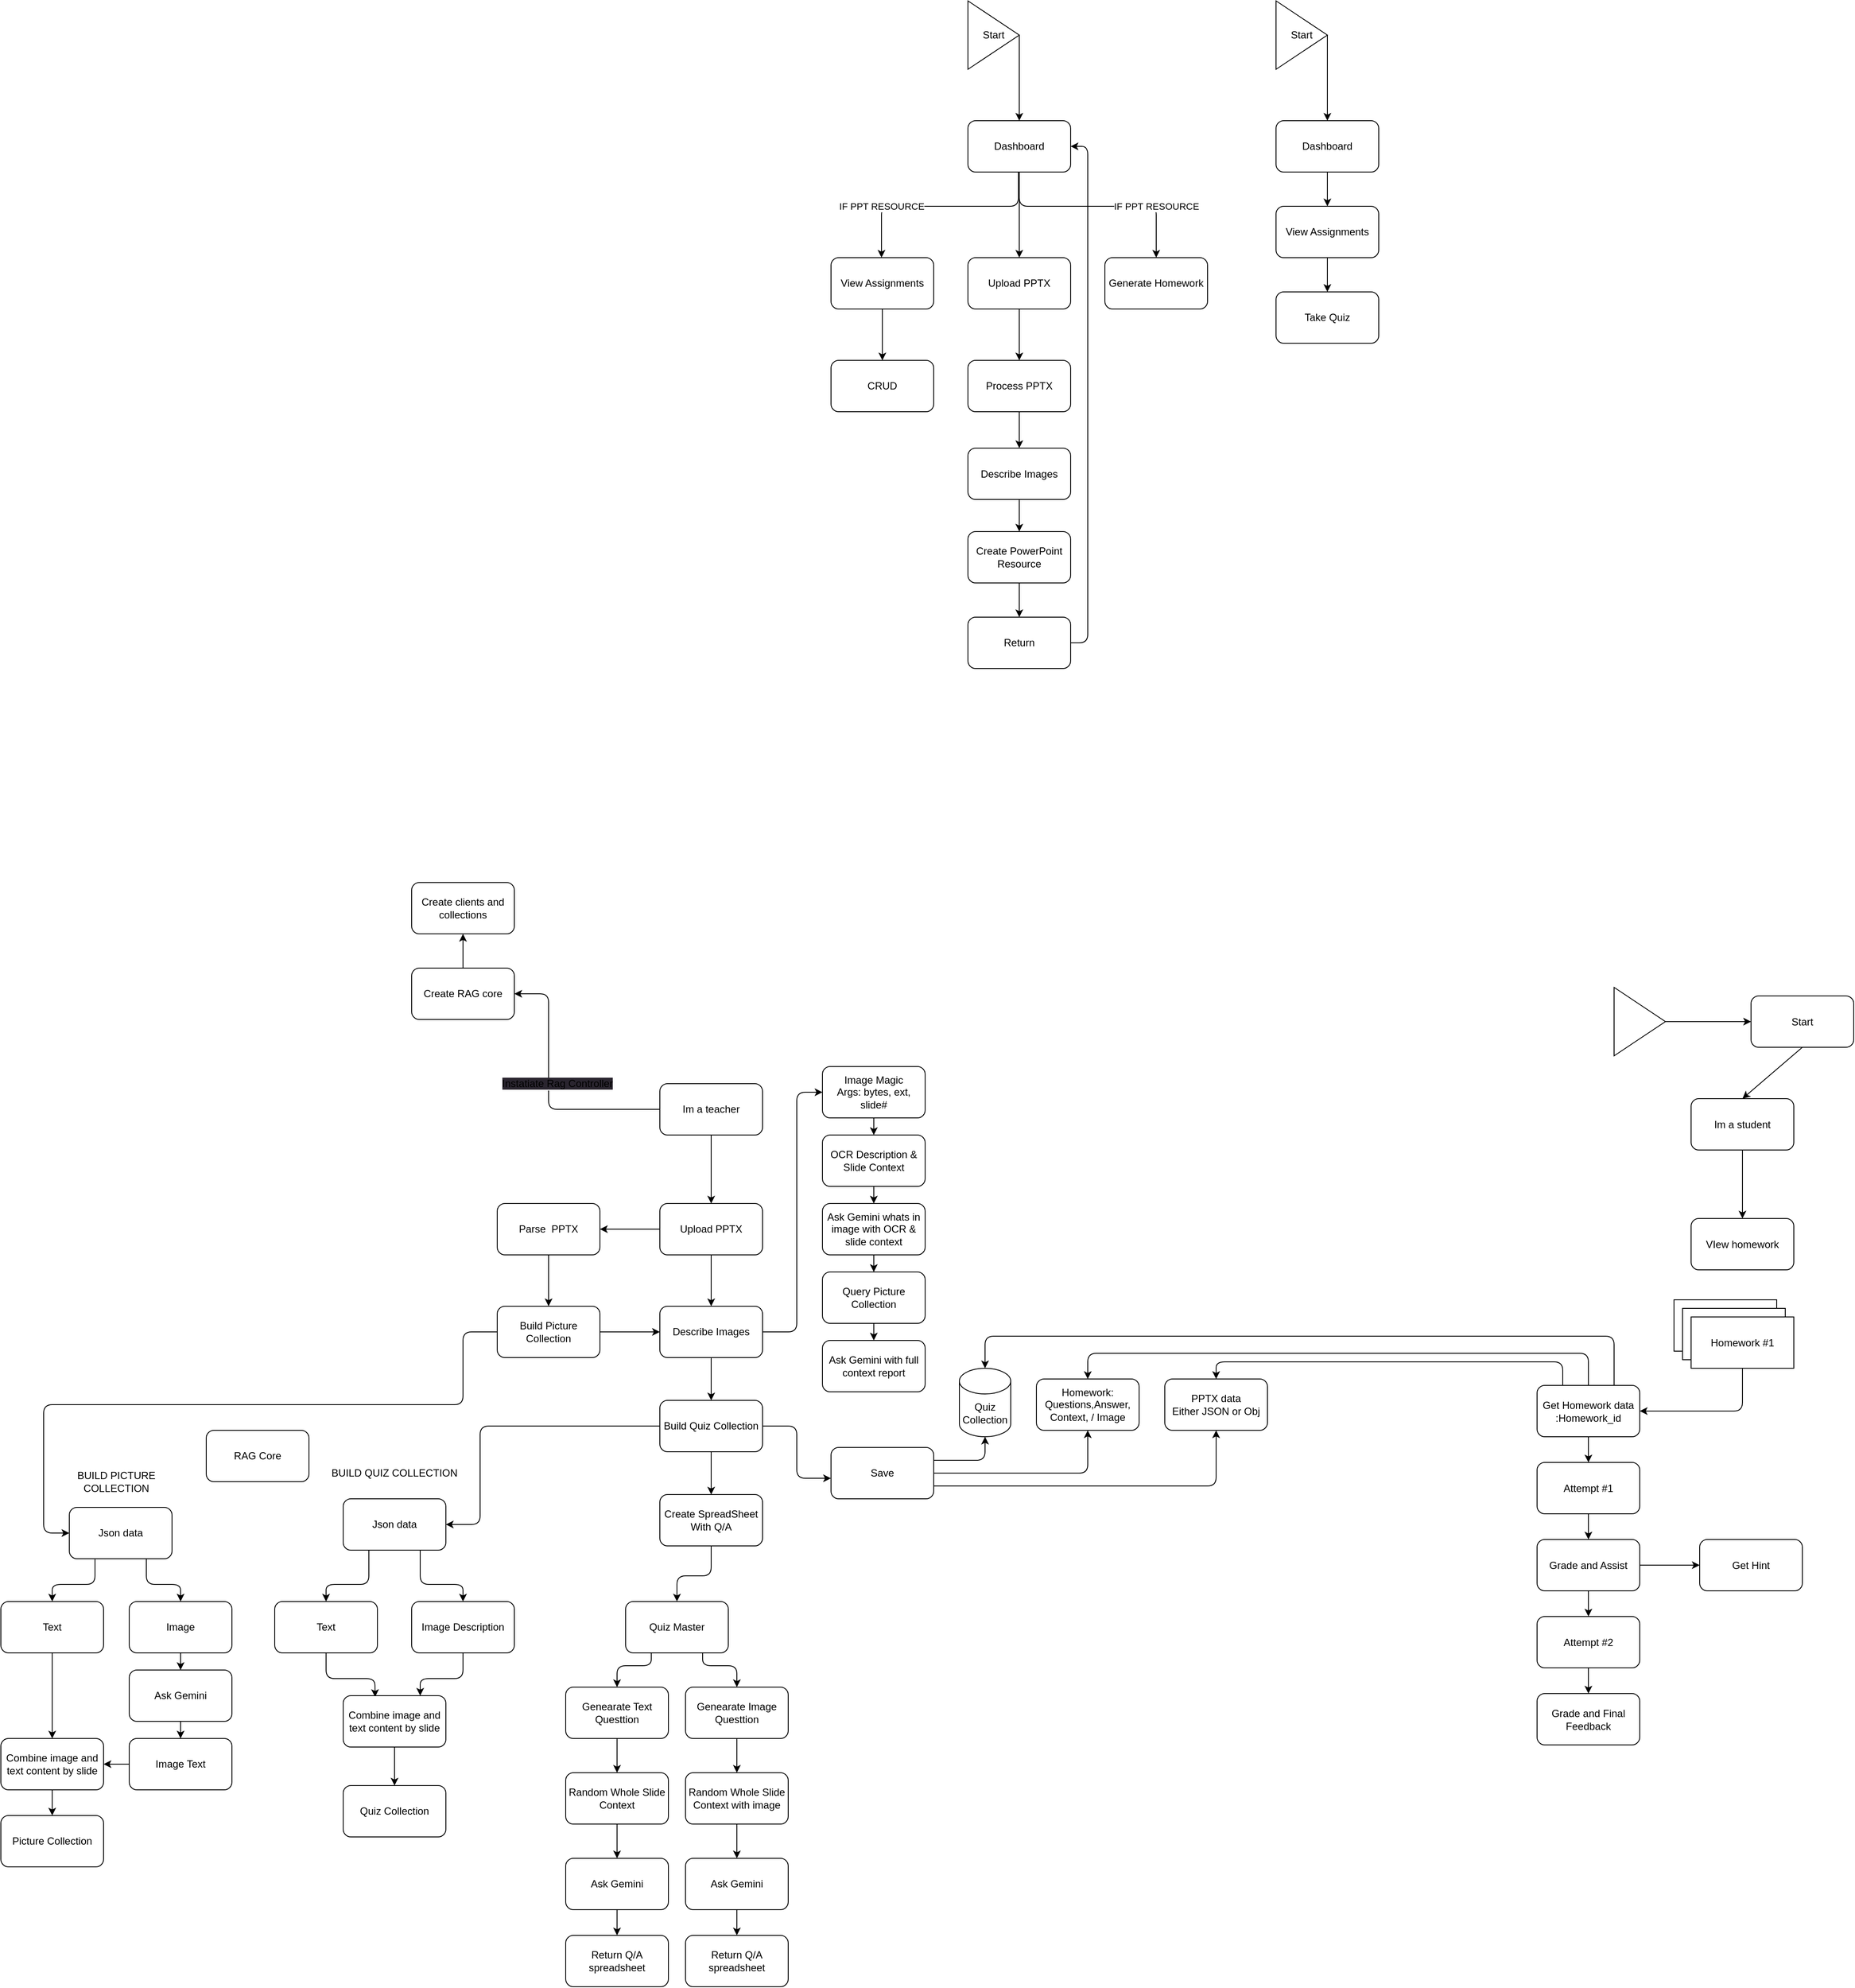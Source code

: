 <mxfile>
    <diagram id="w36junlu5_rXxbIi_kqG" name="Teacher App Flow">
        <mxGraphModel dx="2220" dy="1817" grid="1" gridSize="10" guides="1" tooltips="1" connect="1" arrows="1" fold="1" page="1" pageScale="1" pageWidth="850" pageHeight="1100" math="0" shadow="0">
            <root>
                <mxCell id="0"/>
                <mxCell id="1" parent="0"/>
                <mxCell id="166" style="edgeStyle=none;html=1;exitX=0.5;exitY=1;exitDx=0;exitDy=0;" parent="1" source="2" target="165" edge="1">
                    <mxGeometry relative="1" as="geometry"/>
                </mxCell>
                <mxCell id="170" style="edgeStyle=none;html=1;exitX=0.5;exitY=1;exitDx=0;exitDy=0;entryX=0.5;entryY=0;entryDx=0;entryDy=0;" parent="1" source="2" target="168" edge="1">
                    <mxGeometry relative="1" as="geometry">
                        <Array as="points">
                            <mxPoint x="380" y="-760"/>
                            <mxPoint x="540" y="-760"/>
                        </Array>
                    </mxGeometry>
                </mxCell>
                <mxCell id="171" style="edgeStyle=none;html=1;exitX=0.5;exitY=1;exitDx=0;exitDy=0;entryX=0.5;entryY=0;entryDx=0;entryDy=0;" parent="1" edge="1">
                    <mxGeometry relative="1" as="geometry">
                        <mxPoint x="379" y="-800" as="sourcePoint"/>
                        <mxPoint x="219" y="-700" as="targetPoint"/>
                        <Array as="points">
                            <mxPoint x="379" y="-760"/>
                            <mxPoint x="219" y="-760"/>
                        </Array>
                    </mxGeometry>
                </mxCell>
                <mxCell id="_TyHqTfewjl4ILMof1of-183" value="IF PPT RESOURCE" style="edgeLabel;html=1;align=center;verticalAlign=middle;resizable=0;points=[];" parent="171" vertex="1" connectable="0">
                    <mxGeometry x="0.362" y="-3" relative="1" as="geometry">
                        <mxPoint x="-23" y="3" as="offset"/>
                    </mxGeometry>
                </mxCell>
                <mxCell id="2" value="Dashboard" style="rounded=1;whiteSpace=wrap;html=1;" parent="1" vertex="1">
                    <mxGeometry x="320" y="-860" width="120" height="60" as="geometry"/>
                </mxCell>
                <mxCell id="4" style="edgeStyle=none;html=1;exitX=1;exitY=0.5;exitDx=0;exitDy=0;entryX=0.5;entryY=0;entryDx=0;entryDy=0;" parent="1" source="3" target="2" edge="1">
                    <mxGeometry relative="1" as="geometry"/>
                </mxCell>
                <mxCell id="3" value="Start" style="triangle;whiteSpace=wrap;html=1;" parent="1" vertex="1">
                    <mxGeometry x="320" y="-1000" width="60" height="80" as="geometry"/>
                </mxCell>
                <mxCell id="10" style="edgeStyle=none;html=1;exitX=0.5;exitY=1;exitDx=0;exitDy=0;entryX=0.5;entryY=0;entryDx=0;entryDy=0;" parent="1" source="5" target="9" edge="1">
                    <mxGeometry relative="1" as="geometry"/>
                </mxCell>
                <mxCell id="29" style="edgeStyle=none;html=1;exitX=0;exitY=0.5;exitDx=0;exitDy=0;entryX=1;entryY=0.5;entryDx=0;entryDy=0;" parent="1" source="5" target="30" edge="1">
                    <mxGeometry relative="1" as="geometry">
                        <mxPoint x="-130.0" y="295.333" as="targetPoint"/>
                        <Array as="points">
                            <mxPoint x="-90" y="295"/>
                            <mxPoint x="-170" y="295"/>
                            <mxPoint x="-170" y="160"/>
                        </Array>
                    </mxGeometry>
                </mxCell>
                <mxCell id="32" value="&lt;span style=&quot;font-size: 12px; background-color: rgb(42, 37, 47);&quot;&gt;Instatiate Rag Controller&lt;/span&gt;" style="edgeLabel;html=1;align=center;verticalAlign=middle;resizable=0;points=[];" parent="29" vertex="1" connectable="0">
                    <mxGeometry x="-0.1" y="1" relative="1" as="geometry">
                        <mxPoint x="11" y="-23" as="offset"/>
                    </mxGeometry>
                </mxCell>
                <mxCell id="5" value="Im a teacher" style="rounded=1;whiteSpace=wrap;html=1;" parent="1" vertex="1">
                    <mxGeometry x="-40" y="265" width="120" height="60" as="geometry"/>
                </mxCell>
                <mxCell id="16" style="edgeStyle=none;html=1;exitX=0;exitY=0.5;exitDx=0;exitDy=0;entryX=1;entryY=0.5;entryDx=0;entryDy=0;" parent="1" source="9" target="12" edge="1">
                    <mxGeometry relative="1" as="geometry"/>
                </mxCell>
                <mxCell id="19" style="edgeStyle=none;html=1;exitX=0.5;exitY=1;exitDx=0;exitDy=0;entryX=0.5;entryY=0;entryDx=0;entryDy=0;" parent="1" source="9" target="18" edge="1">
                    <mxGeometry relative="1" as="geometry"/>
                </mxCell>
                <mxCell id="9" value="Upload PPTX" style="rounded=1;whiteSpace=wrap;html=1;" parent="1" vertex="1">
                    <mxGeometry x="-40" y="405" width="120" height="60" as="geometry"/>
                </mxCell>
                <mxCell id="17" style="edgeStyle=none;html=1;exitX=0.5;exitY=1;exitDx=0;exitDy=0;entryX=0.5;entryY=0;entryDx=0;entryDy=0;" parent="1" source="12" target="14" edge="1">
                    <mxGeometry relative="1" as="geometry"/>
                </mxCell>
                <mxCell id="12" value="Parse&amp;nbsp; PPTX" style="rounded=1;whiteSpace=wrap;html=1;" parent="1" vertex="1">
                    <mxGeometry x="-230" y="405" width="120" height="60" as="geometry"/>
                </mxCell>
                <mxCell id="20" style="edgeStyle=none;html=1;exitX=1;exitY=0.5;exitDx=0;exitDy=0;entryX=0;entryY=0.5;entryDx=0;entryDy=0;" parent="1" source="14" target="18" edge="1">
                    <mxGeometry relative="1" as="geometry"/>
                </mxCell>
                <mxCell id="158" style="edgeStyle=none;html=1;exitX=0;exitY=0.5;exitDx=0;exitDy=0;entryX=0;entryY=0.5;entryDx=0;entryDy=0;" parent="1" source="14" target="122" edge="1">
                    <mxGeometry relative="1" as="geometry">
                        <Array as="points">
                            <mxPoint x="-270" y="555"/>
                            <mxPoint x="-270" y="640"/>
                            <mxPoint x="-760" y="640"/>
                            <mxPoint x="-760" y="790"/>
                        </Array>
                    </mxGeometry>
                </mxCell>
                <mxCell id="14" value="Build Picture Collection" style="rounded=1;whiteSpace=wrap;html=1;" parent="1" vertex="1">
                    <mxGeometry x="-230" y="525" width="120" height="60" as="geometry"/>
                </mxCell>
                <mxCell id="23" style="edgeStyle=none;html=1;exitX=0.5;exitY=1;exitDx=0;exitDy=0;entryX=0.5;entryY=0;entryDx=0;entryDy=0;" parent="1" source="18" target="24" edge="1">
                    <mxGeometry relative="1" as="geometry">
                        <mxPoint x="20" y="645.0" as="targetPoint"/>
                    </mxGeometry>
                </mxCell>
                <mxCell id="156" style="edgeStyle=none;html=1;exitX=1;exitY=0.5;exitDx=0;exitDy=0;entryX=0;entryY=0.5;entryDx=0;entryDy=0;" parent="1" source="18" target="87" edge="1">
                    <mxGeometry relative="1" as="geometry">
                        <Array as="points">
                            <mxPoint x="120" y="555"/>
                            <mxPoint x="120" y="275"/>
                        </Array>
                    </mxGeometry>
                </mxCell>
                <mxCell id="18" value="Describe Images" style="rounded=1;whiteSpace=wrap;html=1;" parent="1" vertex="1">
                    <mxGeometry x="-40" y="525" width="120" height="60" as="geometry"/>
                </mxCell>
                <mxCell id="26" style="edgeStyle=none;html=1;exitX=0.5;exitY=1;exitDx=0;exitDy=0;entryX=0.5;entryY=0;entryDx=0;entryDy=0;" parent="1" source="24" target="25" edge="1">
                    <mxGeometry relative="1" as="geometry"/>
                </mxCell>
                <mxCell id="160" style="edgeStyle=none;html=1;exitX=0;exitY=0.5;exitDx=0;exitDy=0;entryX=1;entryY=0.5;entryDx=0;entryDy=0;" parent="1" source="24" target="123" edge="1">
                    <mxGeometry relative="1" as="geometry">
                        <Array as="points">
                            <mxPoint x="-250" y="665"/>
                            <mxPoint x="-250" y="780"/>
                        </Array>
                    </mxGeometry>
                </mxCell>
                <mxCell id="0UtNARuHJAytZSurMOTR-210" style="edgeStyle=none;html=1;exitX=1;exitY=0.5;exitDx=0;exitDy=0;entryX=-0.001;entryY=0.6;entryDx=0;entryDy=0;entryPerimeter=0;" parent="1" source="24" target="0UtNARuHJAytZSurMOTR-209" edge="1">
                    <mxGeometry relative="1" as="geometry">
                        <Array as="points">
                            <mxPoint x="120" y="665"/>
                            <mxPoint x="120" y="726"/>
                        </Array>
                    </mxGeometry>
                </mxCell>
                <mxCell id="24" value="Build Quiz Collection" style="rounded=1;whiteSpace=wrap;html=1;" parent="1" vertex="1">
                    <mxGeometry x="-40" y="635" width="120" height="60" as="geometry"/>
                </mxCell>
                <mxCell id="161" style="edgeStyle=none;html=1;exitX=0.5;exitY=1;exitDx=0;exitDy=0;entryX=0.5;entryY=0;entryDx=0;entryDy=0;" parent="1" source="25" target="105" edge="1">
                    <mxGeometry relative="1" as="geometry">
                        <Array as="points">
                            <mxPoint x="20" y="840"/>
                            <mxPoint x="-20" y="840"/>
                        </Array>
                    </mxGeometry>
                </mxCell>
                <mxCell id="25" value="Create SpreadSheet With Q/A" style="rounded=1;whiteSpace=wrap;html=1;" parent="1" vertex="1">
                    <mxGeometry x="-40" y="745" width="120" height="60" as="geometry"/>
                </mxCell>
                <mxCell id="163" style="edgeStyle=none;html=1;exitX=0.5;exitY=0;exitDx=0;exitDy=0;entryX=0.5;entryY=1;entryDx=0;entryDy=0;" parent="1" source="30" target="34" edge="1">
                    <mxGeometry relative="1" as="geometry"/>
                </mxCell>
                <mxCell id="30" value="Create RAG core" style="rounded=1;whiteSpace=wrap;html=1;" parent="1" vertex="1">
                    <mxGeometry x="-330" y="130" width="120" height="60" as="geometry"/>
                </mxCell>
                <mxCell id="34" value="Create clients and collections" style="rounded=1;whiteSpace=wrap;html=1;" parent="1" vertex="1">
                    <mxGeometry x="-330" y="30" width="120" height="60" as="geometry"/>
                </mxCell>
                <mxCell id="0UtNARuHJAytZSurMOTR-169" style="edgeStyle=none;html=1;exitX=0.5;exitY=1;exitDx=0;exitDy=0;" parent="1" source="87" target="88" edge="1">
                    <mxGeometry relative="1" as="geometry"/>
                </mxCell>
                <mxCell id="87" value="Image Magic&lt;br&gt;Args: bytes, ext, slide#" style="rounded=1;whiteSpace=wrap;html=1;" parent="1" vertex="1">
                    <mxGeometry x="150" y="245" width="120" height="60" as="geometry"/>
                </mxCell>
                <mxCell id="0UtNARuHJAytZSurMOTR-167" style="edgeStyle=none;html=1;exitX=0.5;exitY=1;exitDx=0;exitDy=0;entryX=0.5;entryY=0;entryDx=0;entryDy=0;" parent="1" source="88" target="91" edge="1">
                    <mxGeometry relative="1" as="geometry"/>
                </mxCell>
                <mxCell id="88" value="OCR Description &amp;amp; Slide Context" style="rounded=1;whiteSpace=wrap;html=1;" parent="1" vertex="1">
                    <mxGeometry x="150" y="325" width="120" height="60" as="geometry"/>
                </mxCell>
                <mxCell id="0UtNARuHJAytZSurMOTR-170" style="edgeStyle=none;html=1;exitX=0.5;exitY=1;exitDx=0;exitDy=0;entryX=0.5;entryY=0;entryDx=0;entryDy=0;" parent="1" source="91" target="93" edge="1">
                    <mxGeometry relative="1" as="geometry"/>
                </mxCell>
                <mxCell id="91" value="Ask Gemini whats in image with OCR &amp;amp; slide context" style="rounded=1;whiteSpace=wrap;html=1;" parent="1" vertex="1">
                    <mxGeometry x="150" y="405" width="120" height="60" as="geometry"/>
                </mxCell>
                <mxCell id="0UtNARuHJAytZSurMOTR-168" style="edgeStyle=none;html=1;exitX=0.5;exitY=1;exitDx=0;exitDy=0;entryX=0.5;entryY=0;entryDx=0;entryDy=0;" parent="1" source="93" target="94" edge="1">
                    <mxGeometry relative="1" as="geometry"/>
                </mxCell>
                <mxCell id="93" value="Query Picture Collection" style="rounded=1;whiteSpace=wrap;html=1;" parent="1" vertex="1">
                    <mxGeometry x="150" y="485" width="120" height="60" as="geometry"/>
                </mxCell>
                <mxCell id="94" value="Ask Gemini with full context report" style="rounded=1;whiteSpace=wrap;html=1;" parent="1" vertex="1">
                    <mxGeometry x="150" y="565" width="120" height="60" as="geometry"/>
                </mxCell>
                <mxCell id="154" style="edgeStyle=none;html=1;exitX=0.75;exitY=1;exitDx=0;exitDy=0;entryX=0.5;entryY=0;entryDx=0;entryDy=0;" parent="1" source="105" target="111" edge="1">
                    <mxGeometry relative="1" as="geometry">
                        <Array as="points">
                            <mxPoint x="10" y="945"/>
                            <mxPoint x="50" y="945"/>
                        </Array>
                    </mxGeometry>
                </mxCell>
                <mxCell id="155" style="edgeStyle=none;html=1;exitX=0.25;exitY=1;exitDx=0;exitDy=0;entryX=0.5;entryY=0;entryDx=0;entryDy=0;" parent="1" source="105" target="106" edge="1">
                    <mxGeometry relative="1" as="geometry">
                        <Array as="points">
                            <mxPoint x="-50" y="945"/>
                            <mxPoint x="-90" y="945"/>
                        </Array>
                    </mxGeometry>
                </mxCell>
                <mxCell id="105" value="Quiz Master" style="rounded=1;whiteSpace=wrap;html=1;" parent="1" vertex="1">
                    <mxGeometry x="-80" y="870" width="120" height="60" as="geometry"/>
                </mxCell>
                <mxCell id="115" style="edgeStyle=none;html=1;exitX=0.5;exitY=1;exitDx=0;exitDy=0;entryX=0.5;entryY=0;entryDx=0;entryDy=0;" parent="1" source="106" target="107" edge="1">
                    <mxGeometry relative="1" as="geometry"/>
                </mxCell>
                <mxCell id="106" value="Genearate Text Questtion" style="rounded=1;whiteSpace=wrap;html=1;" parent="1" vertex="1">
                    <mxGeometry x="-150" y="970" width="120" height="60" as="geometry"/>
                </mxCell>
                <mxCell id="116" style="edgeStyle=none;html=1;exitX=0.5;exitY=1;exitDx=0;exitDy=0;entryX=0.5;entryY=0;entryDx=0;entryDy=0;" parent="1" source="107" target="108" edge="1">
                    <mxGeometry relative="1" as="geometry"/>
                </mxCell>
                <mxCell id="107" value="Random Whole Slide Context" style="rounded=1;whiteSpace=wrap;html=1;" parent="1" vertex="1">
                    <mxGeometry x="-150" y="1070" width="120" height="60" as="geometry"/>
                </mxCell>
                <mxCell id="117" style="edgeStyle=none;html=1;exitX=0.5;exitY=1;exitDx=0;exitDy=0;entryX=0.5;entryY=0;entryDx=0;entryDy=0;" parent="1" source="108" target="110" edge="1">
                    <mxGeometry relative="1" as="geometry"/>
                </mxCell>
                <mxCell id="108" value="Ask Gemini" style="rounded=1;whiteSpace=wrap;html=1;" parent="1" vertex="1">
                    <mxGeometry x="-150" y="1170" width="120" height="60" as="geometry"/>
                </mxCell>
                <mxCell id="110" value="Return Q/A&lt;br&gt;spreadsheet" style="rounded=1;whiteSpace=wrap;html=1;" parent="1" vertex="1">
                    <mxGeometry x="-150" y="1260" width="120" height="60" as="geometry"/>
                </mxCell>
                <mxCell id="118" style="edgeStyle=none;html=1;exitX=0.5;exitY=1;exitDx=0;exitDy=0;entryX=0.5;entryY=0;entryDx=0;entryDy=0;" parent="1" source="111" target="112" edge="1">
                    <mxGeometry relative="1" as="geometry"/>
                </mxCell>
                <mxCell id="111" value="Genearate Image Questtion" style="rounded=1;whiteSpace=wrap;html=1;" parent="1" vertex="1">
                    <mxGeometry x="-10" y="970" width="120" height="60" as="geometry"/>
                </mxCell>
                <mxCell id="119" style="edgeStyle=none;html=1;exitX=0.5;exitY=1;exitDx=0;exitDy=0;entryX=0.5;entryY=0;entryDx=0;entryDy=0;" parent="1" source="112" target="113" edge="1">
                    <mxGeometry relative="1" as="geometry"/>
                </mxCell>
                <mxCell id="112" value="Random Whole Slide Context with image" style="rounded=1;whiteSpace=wrap;html=1;" parent="1" vertex="1">
                    <mxGeometry x="-10" y="1070" width="120" height="60" as="geometry"/>
                </mxCell>
                <mxCell id="120" style="edgeStyle=none;html=1;exitX=0.5;exitY=1;exitDx=0;exitDy=0;" parent="1" source="113" target="114" edge="1">
                    <mxGeometry relative="1" as="geometry"/>
                </mxCell>
                <mxCell id="113" value="Ask Gemini" style="rounded=1;whiteSpace=wrap;html=1;" parent="1" vertex="1">
                    <mxGeometry x="-10" y="1170" width="120" height="60" as="geometry"/>
                </mxCell>
                <mxCell id="114" value="Return Q/A spreadsheet" style="rounded=1;whiteSpace=wrap;html=1;" parent="1" vertex="1">
                    <mxGeometry x="-10" y="1260" width="120" height="60" as="geometry"/>
                </mxCell>
                <mxCell id="121" value="RAG Core" style="rounded=1;whiteSpace=wrap;html=1;" parent="1" vertex="1">
                    <mxGeometry x="-570" y="670" width="120" height="60" as="geometry"/>
                </mxCell>
                <mxCell id="133" style="edgeStyle=none;html=1;exitX=0.25;exitY=1;exitDx=0;exitDy=0;entryX=0.5;entryY=0;entryDx=0;entryDy=0;" parent="1" source="122" target="124" edge="1">
                    <mxGeometry relative="1" as="geometry">
                        <Array as="points">
                            <mxPoint x="-700" y="850"/>
                            <mxPoint x="-750" y="850"/>
                        </Array>
                    </mxGeometry>
                </mxCell>
                <mxCell id="134" style="edgeStyle=none;html=1;exitX=0.75;exitY=1;exitDx=0;exitDy=0;entryX=0.5;entryY=0;entryDx=0;entryDy=0;" parent="1" source="122" target="125" edge="1">
                    <mxGeometry relative="1" as="geometry">
                        <Array as="points">
                            <mxPoint x="-640" y="850"/>
                            <mxPoint x="-600" y="850"/>
                        </Array>
                    </mxGeometry>
                </mxCell>
                <mxCell id="122" value="Json data" style="rounded=1;whiteSpace=wrap;html=1;" parent="1" vertex="1">
                    <mxGeometry x="-730" y="760" width="120" height="60" as="geometry"/>
                </mxCell>
                <mxCell id="140" style="edgeStyle=none;html=1;exitX=0.25;exitY=1;exitDx=0;exitDy=0;entryX=0.5;entryY=0;entryDx=0;entryDy=0;" parent="1" source="123" target="139" edge="1">
                    <mxGeometry relative="1" as="geometry">
                        <Array as="points">
                            <mxPoint x="-380" y="850"/>
                            <mxPoint x="-430" y="850"/>
                        </Array>
                    </mxGeometry>
                </mxCell>
                <mxCell id="141" style="edgeStyle=none;html=1;exitX=0.75;exitY=1;exitDx=0;exitDy=0;entryX=0.5;entryY=0;entryDx=0;entryDy=0;" parent="1" source="123" target="138" edge="1">
                    <mxGeometry relative="1" as="geometry">
                        <Array as="points">
                            <mxPoint x="-320" y="850"/>
                            <mxPoint x="-270" y="850"/>
                        </Array>
                    </mxGeometry>
                </mxCell>
                <mxCell id="123" value="Json data" style="rounded=1;whiteSpace=wrap;html=1;" parent="1" vertex="1">
                    <mxGeometry x="-410" y="750" width="120" height="60" as="geometry"/>
                </mxCell>
                <mxCell id="131" style="edgeStyle=none;html=1;exitX=0.5;exitY=1;exitDx=0;exitDy=0;entryX=0.5;entryY=0;entryDx=0;entryDy=0;" parent="1" source="124" target="128" edge="1">
                    <mxGeometry relative="1" as="geometry"/>
                </mxCell>
                <mxCell id="124" value="Text" style="rounded=1;whiteSpace=wrap;html=1;" parent="1" vertex="1">
                    <mxGeometry x="-810" y="870" width="120" height="60" as="geometry"/>
                </mxCell>
                <mxCell id="129" style="edgeStyle=none;html=1;exitX=0.5;exitY=1;exitDx=0;exitDy=0;entryX=0.5;entryY=0;entryDx=0;entryDy=0;" parent="1" source="125" target="126" edge="1">
                    <mxGeometry relative="1" as="geometry"/>
                </mxCell>
                <mxCell id="125" value="Image" style="rounded=1;whiteSpace=wrap;html=1;" parent="1" vertex="1">
                    <mxGeometry x="-660" y="870" width="120" height="60" as="geometry"/>
                </mxCell>
                <mxCell id="130" style="edgeStyle=none;html=1;exitX=0.5;exitY=1;exitDx=0;exitDy=0;entryX=0.5;entryY=0;entryDx=0;entryDy=0;" parent="1" source="126" target="127" edge="1">
                    <mxGeometry relative="1" as="geometry"/>
                </mxCell>
                <mxCell id="126" value="Ask Gemini" style="rounded=1;whiteSpace=wrap;html=1;" parent="1" vertex="1">
                    <mxGeometry x="-660" y="950" width="120" height="60" as="geometry"/>
                </mxCell>
                <mxCell id="132" style="edgeStyle=none;html=1;exitX=0;exitY=0.5;exitDx=0;exitDy=0;entryX=1;entryY=0.5;entryDx=0;entryDy=0;" parent="1" source="127" target="128" edge="1">
                    <mxGeometry relative="1" as="geometry"/>
                </mxCell>
                <mxCell id="127" value="Image Text" style="rounded=1;whiteSpace=wrap;html=1;" parent="1" vertex="1">
                    <mxGeometry x="-660" y="1030" width="120" height="60" as="geometry"/>
                </mxCell>
                <mxCell id="137" style="edgeStyle=none;html=1;exitX=0.5;exitY=1;exitDx=0;exitDy=0;entryX=0.5;entryY=0;entryDx=0;entryDy=0;" parent="1" source="128" target="135" edge="1">
                    <mxGeometry relative="1" as="geometry"/>
                </mxCell>
                <mxCell id="128" value="Combine image and text content by slide" style="rounded=1;whiteSpace=wrap;html=1;" parent="1" vertex="1">
                    <mxGeometry x="-810" y="1030" width="120" height="60" as="geometry"/>
                </mxCell>
                <mxCell id="135" value="Picture Collection" style="rounded=1;whiteSpace=wrap;html=1;" parent="1" vertex="1">
                    <mxGeometry x="-810" y="1120" width="120" height="60" as="geometry"/>
                </mxCell>
                <mxCell id="144" style="edgeStyle=none;html=1;exitX=0.5;exitY=1;exitDx=0;exitDy=0;entryX=0.75;entryY=0;entryDx=0;entryDy=0;" parent="1" source="138" target="142" edge="1">
                    <mxGeometry relative="1" as="geometry">
                        <Array as="points">
                            <mxPoint x="-270" y="960"/>
                            <mxPoint x="-320" y="960"/>
                        </Array>
                    </mxGeometry>
                </mxCell>
                <mxCell id="138" value="Image Description" style="rounded=1;whiteSpace=wrap;html=1;" parent="1" vertex="1">
                    <mxGeometry x="-330" y="870" width="120" height="60" as="geometry"/>
                </mxCell>
                <mxCell id="143" style="edgeStyle=none;html=1;exitX=0.5;exitY=1;exitDx=0;exitDy=0;entryX=0.311;entryY=0.025;entryDx=0;entryDy=0;entryPerimeter=0;" parent="1" source="139" target="142" edge="1">
                    <mxGeometry relative="1" as="geometry">
                        <Array as="points">
                            <mxPoint x="-430" y="960"/>
                            <mxPoint x="-373" y="960"/>
                        </Array>
                    </mxGeometry>
                </mxCell>
                <mxCell id="139" value="Text" style="rounded=1;whiteSpace=wrap;html=1;" parent="1" vertex="1">
                    <mxGeometry x="-490" y="870" width="120" height="60" as="geometry"/>
                </mxCell>
                <mxCell id="146" style="edgeStyle=none;html=1;exitX=0.5;exitY=1;exitDx=0;exitDy=0;" parent="1" source="142" target="145" edge="1">
                    <mxGeometry relative="1" as="geometry"/>
                </mxCell>
                <mxCell id="142" value="Combine image and text content by slide" style="rounded=1;whiteSpace=wrap;html=1;" parent="1" vertex="1">
                    <mxGeometry x="-410" y="980" width="120" height="60" as="geometry"/>
                </mxCell>
                <mxCell id="145" value="Quiz Collection" style="rounded=1;whiteSpace=wrap;html=1;" parent="1" vertex="1">
                    <mxGeometry x="-410" y="1085" width="120" height="60" as="geometry"/>
                </mxCell>
                <mxCell id="148" value="BUILD PICTURE COLLECTION" style="text;html=1;strokeColor=none;fillColor=none;align=center;verticalAlign=middle;whiteSpace=wrap;rounded=0;" parent="1" vertex="1">
                    <mxGeometry x="-750" y="715" width="150" height="30" as="geometry"/>
                </mxCell>
                <mxCell id="149" value="BUILD QUIZ COLLECTION" style="text;html=1;strokeColor=none;fillColor=none;align=center;verticalAlign=middle;whiteSpace=wrap;rounded=0;" parent="1" vertex="1">
                    <mxGeometry x="-425" y="705" width="150" height="30" as="geometry"/>
                </mxCell>
                <mxCell id="0UtNARuHJAytZSurMOTR-172" style="edgeStyle=none;html=1;exitX=0.5;exitY=1;exitDx=0;exitDy=0;entryX=0.5;entryY=0;entryDx=0;entryDy=0;" parent="1" source="0UtNARuHJAytZSurMOTR-173" target="0UtNARuHJAytZSurMOTR-176" edge="1">
                    <mxGeometry relative="1" as="geometry"/>
                </mxCell>
                <mxCell id="0UtNARuHJAytZSurMOTR-173" value="Start" style="rounded=1;whiteSpace=wrap;html=1;" parent="1" vertex="1">
                    <mxGeometry x="1235" y="162.5" width="120" height="60" as="geometry"/>
                </mxCell>
                <mxCell id="0UtNARuHJAytZSurMOTR-174" style="edgeStyle=none;html=1;exitX=1;exitY=0.5;exitDx=0;exitDy=0;entryX=0;entryY=0.5;entryDx=0;entryDy=0;" parent="1" source="0UtNARuHJAytZSurMOTR-175" target="0UtNARuHJAytZSurMOTR-173" edge="1">
                    <mxGeometry relative="1" as="geometry"/>
                </mxCell>
                <mxCell id="0UtNARuHJAytZSurMOTR-175" value="" style="triangle;whiteSpace=wrap;html=1;" parent="1" vertex="1">
                    <mxGeometry x="1075" y="152.5" width="60" height="80" as="geometry"/>
                </mxCell>
                <mxCell id="0UtNARuHJAytZSurMOTR-178" style="edgeStyle=none;html=1;exitX=0.5;exitY=1;exitDx=0;exitDy=0;entryX=0.5;entryY=0;entryDx=0;entryDy=0;" parent="1" source="0UtNARuHJAytZSurMOTR-176" target="0UtNARuHJAytZSurMOTR-177" edge="1">
                    <mxGeometry relative="1" as="geometry"/>
                </mxCell>
                <mxCell id="0UtNARuHJAytZSurMOTR-176" value="Im a student" style="rounded=1;whiteSpace=wrap;html=1;" parent="1" vertex="1">
                    <mxGeometry x="1165" y="282.5" width="120" height="60" as="geometry"/>
                </mxCell>
                <mxCell id="0UtNARuHJAytZSurMOTR-177" value="VIew homework" style="rounded=1;whiteSpace=wrap;html=1;" parent="1" vertex="1">
                    <mxGeometry x="1165" y="422.5" width="120" height="60" as="geometry"/>
                </mxCell>
                <mxCell id="0UtNARuHJAytZSurMOTR-183" value="" style="rounded=0;whiteSpace=wrap;html=1;" parent="1" vertex="1">
                    <mxGeometry x="1145" y="517.5" width="120" height="60" as="geometry"/>
                </mxCell>
                <mxCell id="0UtNARuHJAytZSurMOTR-184" value="" style="rounded=0;whiteSpace=wrap;html=1;" parent="1" vertex="1">
                    <mxGeometry x="1155" y="527.5" width="120" height="60" as="geometry"/>
                </mxCell>
                <mxCell id="0UtNARuHJAytZSurMOTR-186" style="edgeStyle=none;html=1;exitX=0.5;exitY=1;exitDx=0;exitDy=0;entryX=1;entryY=0.5;entryDx=0;entryDy=0;" parent="1" source="0UtNARuHJAytZSurMOTR-185" target="0UtNARuHJAytZSurMOTR-187" edge="1">
                    <mxGeometry relative="1" as="geometry">
                        <mxPoint x="1224.714" y="697.5" as="targetPoint"/>
                        <Array as="points">
                            <mxPoint x="1225" y="647.5"/>
                        </Array>
                    </mxGeometry>
                </mxCell>
                <mxCell id="0UtNARuHJAytZSurMOTR-185" value="Homework #1" style="rounded=0;whiteSpace=wrap;html=1;" parent="1" vertex="1">
                    <mxGeometry x="1165" y="537.5" width="120" height="60" as="geometry"/>
                </mxCell>
                <mxCell id="0UtNARuHJAytZSurMOTR-196" style="edgeStyle=none;html=1;exitX=0.5;exitY=1;exitDx=0;exitDy=0;" parent="1" source="0UtNARuHJAytZSurMOTR-187" target="0UtNARuHJAytZSurMOTR-195" edge="1">
                    <mxGeometry relative="1" as="geometry"/>
                </mxCell>
                <mxCell id="0UtNARuHJAytZSurMOTR-218" style="edgeStyle=none;html=1;exitX=0.25;exitY=0;exitDx=0;exitDy=0;entryX=0.5;entryY=0;entryDx=0;entryDy=0;" parent="1" source="0UtNARuHJAytZSurMOTR-187" target="0UtNARuHJAytZSurMOTR-215" edge="1">
                    <mxGeometry relative="1" as="geometry">
                        <Array as="points">
                            <mxPoint x="1015" y="590"/>
                            <mxPoint x="610" y="590"/>
                        </Array>
                    </mxGeometry>
                </mxCell>
                <mxCell id="0UtNARuHJAytZSurMOTR-219" style="edgeStyle=none;html=1;exitX=0.5;exitY=0;exitDx=0;exitDy=0;entryX=0.5;entryY=0;entryDx=0;entryDy=0;" parent="1" source="0UtNARuHJAytZSurMOTR-187" target="0UtNARuHJAytZSurMOTR-217" edge="1">
                    <mxGeometry relative="1" as="geometry">
                        <Array as="points">
                            <mxPoint x="1045" y="580"/>
                            <mxPoint x="460" y="580"/>
                        </Array>
                    </mxGeometry>
                </mxCell>
                <mxCell id="0UtNARuHJAytZSurMOTR-220" style="edgeStyle=none;html=1;exitX=0.75;exitY=0;exitDx=0;exitDy=0;entryX=0.5;entryY=0;entryDx=0;entryDy=0;entryPerimeter=0;" parent="1" source="0UtNARuHJAytZSurMOTR-187" target="0UtNARuHJAytZSurMOTR-211" edge="1">
                    <mxGeometry relative="1" as="geometry">
                        <Array as="points">
                            <mxPoint x="1075" y="560"/>
                            <mxPoint x="340" y="560"/>
                        </Array>
                    </mxGeometry>
                </mxCell>
                <mxCell id="0UtNARuHJAytZSurMOTR-187" value="Get Homework data&lt;br&gt;:Homework_id" style="rounded=1;whiteSpace=wrap;html=1;" parent="1" vertex="1">
                    <mxGeometry x="985" y="617.5" width="120" height="60" as="geometry"/>
                </mxCell>
                <mxCell id="0UtNARuHJAytZSurMOTR-195" value="Attempt #1" style="rounded=1;whiteSpace=wrap;html=1;" parent="1" vertex="1">
                    <mxGeometry x="985" y="707.5" width="120" height="60" as="geometry"/>
                </mxCell>
                <mxCell id="0UtNARuHJAytZSurMOTR-199" style="edgeStyle=none;html=1;exitX=0.5;exitY=1;exitDx=0;exitDy=0;" parent="1" source="0UtNARuHJAytZSurMOTR-195" target="0UtNARuHJAytZSurMOTR-198" edge="1">
                    <mxGeometry relative="1" as="geometry">
                        <mxPoint x="1235" y="837.5" as="sourcePoint"/>
                    </mxGeometry>
                </mxCell>
                <mxCell id="0UtNARuHJAytZSurMOTR-201" style="edgeStyle=none;html=1;exitX=0.5;exitY=1;exitDx=0;exitDy=0;entryX=0.5;entryY=0;entryDx=0;entryDy=0;" parent="1" source="0UtNARuHJAytZSurMOTR-198" target="0UtNARuHJAytZSurMOTR-200" edge="1">
                    <mxGeometry relative="1" as="geometry"/>
                </mxCell>
                <mxCell id="0UtNARuHJAytZSurMOTR-206" style="edgeStyle=none;html=1;exitX=1;exitY=0.5;exitDx=0;exitDy=0;entryX=0;entryY=0.5;entryDx=0;entryDy=0;" parent="1" source="0UtNARuHJAytZSurMOTR-198" target="0UtNARuHJAytZSurMOTR-205" edge="1">
                    <mxGeometry relative="1" as="geometry"/>
                </mxCell>
                <mxCell id="0UtNARuHJAytZSurMOTR-198" value="Grade and Assist" style="rounded=1;whiteSpace=wrap;html=1;" parent="1" vertex="1">
                    <mxGeometry x="985" y="797.5" width="120" height="60" as="geometry"/>
                </mxCell>
                <mxCell id="0UtNARuHJAytZSurMOTR-203" style="edgeStyle=none;html=1;exitX=0.5;exitY=1;exitDx=0;exitDy=0;entryX=0.5;entryY=0;entryDx=0;entryDy=0;" parent="1" source="0UtNARuHJAytZSurMOTR-200" target="0UtNARuHJAytZSurMOTR-202" edge="1">
                    <mxGeometry relative="1" as="geometry"/>
                </mxCell>
                <mxCell id="0UtNARuHJAytZSurMOTR-200" value="Attempt #2" style="rounded=1;whiteSpace=wrap;html=1;" parent="1" vertex="1">
                    <mxGeometry x="985" y="887.5" width="120" height="60" as="geometry"/>
                </mxCell>
                <mxCell id="0UtNARuHJAytZSurMOTR-202" value="Grade and Final Feedback" style="rounded=1;whiteSpace=wrap;html=1;" parent="1" vertex="1">
                    <mxGeometry x="985" y="977.5" width="120" height="60" as="geometry"/>
                </mxCell>
                <mxCell id="0UtNARuHJAytZSurMOTR-205" value="Get Hint" style="rounded=1;whiteSpace=wrap;html=1;" parent="1" vertex="1">
                    <mxGeometry x="1175" y="797.5" width="120" height="60" as="geometry"/>
                </mxCell>
                <mxCell id="0UtNARuHJAytZSurMOTR-213" style="edgeStyle=none;html=1;exitX=1;exitY=0.5;exitDx=0;exitDy=0;entryX=0.5;entryY=1;entryDx=0;entryDy=0;" parent="1" source="0UtNARuHJAytZSurMOTR-209" target="0UtNARuHJAytZSurMOTR-217" edge="1">
                    <mxGeometry relative="1" as="geometry">
                        <mxPoint x="460" y="670" as="targetPoint"/>
                        <Array as="points">
                            <mxPoint x="460" y="720"/>
                        </Array>
                    </mxGeometry>
                </mxCell>
                <mxCell id="0UtNARuHJAytZSurMOTR-214" style="edgeStyle=none;html=1;exitX=1;exitY=0.25;exitDx=0;exitDy=0;entryX=0.5;entryY=1;entryDx=0;entryDy=0;entryPerimeter=0;" parent="1" source="0UtNARuHJAytZSurMOTR-209" target="0UtNARuHJAytZSurMOTR-211" edge="1">
                    <mxGeometry relative="1" as="geometry">
                        <mxPoint x="340" y="720.4" as="targetPoint"/>
                        <Array as="points">
                            <mxPoint x="340" y="705"/>
                        </Array>
                    </mxGeometry>
                </mxCell>
                <mxCell id="0UtNARuHJAytZSurMOTR-216" style="edgeStyle=none;html=1;exitX=1;exitY=0.75;exitDx=0;exitDy=0;entryX=0.5;entryY=1;entryDx=0;entryDy=0;" parent="1" source="0UtNARuHJAytZSurMOTR-209" target="0UtNARuHJAytZSurMOTR-215" edge="1">
                    <mxGeometry relative="1" as="geometry">
                        <mxPoint x="600" y="735" as="targetPoint"/>
                        <Array as="points">
                            <mxPoint x="610" y="735"/>
                        </Array>
                    </mxGeometry>
                </mxCell>
                <mxCell id="0UtNARuHJAytZSurMOTR-209" value="Save" style="rounded=1;whiteSpace=wrap;html=1;" parent="1" vertex="1">
                    <mxGeometry x="160" y="690" width="120" height="60" as="geometry"/>
                </mxCell>
                <mxCell id="0UtNARuHJAytZSurMOTR-211" value="Quiz Collection" style="shape=cylinder3;whiteSpace=wrap;html=1;boundedLbl=1;backgroundOutline=1;size=15;" parent="1" vertex="1">
                    <mxGeometry x="310" y="597.5" width="60" height="80" as="geometry"/>
                </mxCell>
                <mxCell id="0UtNARuHJAytZSurMOTR-215" value="PPTX data&lt;br&gt;Either JSON or Obj" style="rounded=1;whiteSpace=wrap;html=1;" parent="1" vertex="1">
                    <mxGeometry x="550" y="610" width="120" height="60" as="geometry"/>
                </mxCell>
                <mxCell id="0UtNARuHJAytZSurMOTR-217" value="Homework:&lt;br&gt;Questions,Answer,&lt;br&gt;Context, / Image" style="rounded=1;whiteSpace=wrap;html=1;" parent="1" vertex="1">
                    <mxGeometry x="400" y="610" width="120" height="60" as="geometry"/>
                </mxCell>
                <mxCell id="_TyHqTfewjl4ILMof1of-176" style="edgeStyle=none;html=1;exitX=0.5;exitY=1;exitDx=0;exitDy=0;entryX=0.5;entryY=0;entryDx=0;entryDy=0;" parent="1" source="165" target="_TyHqTfewjl4ILMof1of-173" edge="1">
                    <mxGeometry relative="1" as="geometry"/>
                </mxCell>
                <mxCell id="165" value="Upload PPTX" style="rounded=1;whiteSpace=wrap;html=1;" parent="1" vertex="1">
                    <mxGeometry x="320" y="-700" width="120" height="60" as="geometry"/>
                </mxCell>
                <mxCell id="168" value="Generate Homework" style="rounded=1;whiteSpace=wrap;html=1;" parent="1" vertex="1">
                    <mxGeometry x="480" y="-700" width="120" height="60" as="geometry"/>
                </mxCell>
                <mxCell id="_TyHqTfewjl4ILMof1of-190" style="edgeStyle=none;html=1;exitX=0.5;exitY=1;exitDx=0;exitDy=0;" parent="1" source="169" edge="1">
                    <mxGeometry relative="1" as="geometry">
                        <mxPoint x="220.0" y="-580.0" as="targetPoint"/>
                    </mxGeometry>
                </mxCell>
                <mxCell id="169" value="View Assignments" style="rounded=1;whiteSpace=wrap;html=1;" parent="1" vertex="1">
                    <mxGeometry x="160" y="-700" width="120" height="60" as="geometry"/>
                </mxCell>
                <mxCell id="_TyHqTfewjl4ILMof1of-175" style="edgeStyle=none;html=1;exitX=0.5;exitY=1;exitDx=0;exitDy=0;entryX=0.5;entryY=0;entryDx=0;entryDy=0;" parent="1" source="_TyHqTfewjl4ILMof1of-173" target="_TyHqTfewjl4ILMof1of-174" edge="1">
                    <mxGeometry relative="1" as="geometry"/>
                </mxCell>
                <mxCell id="_TyHqTfewjl4ILMof1of-173" value="Process PPTX" style="rounded=1;whiteSpace=wrap;html=1;" parent="1" vertex="1">
                    <mxGeometry x="320" y="-580" width="120" height="60" as="geometry"/>
                </mxCell>
                <mxCell id="_TyHqTfewjl4ILMof1of-179" style="edgeStyle=none;html=1;exitX=0.5;exitY=1;exitDx=0;exitDy=0;entryX=0.5;entryY=0;entryDx=0;entryDy=0;" parent="1" source="_TyHqTfewjl4ILMof1of-174" target="_TyHqTfewjl4ILMof1of-178" edge="1">
                    <mxGeometry relative="1" as="geometry"/>
                </mxCell>
                <mxCell id="_TyHqTfewjl4ILMof1of-174" value="Describe Images" style="rounded=1;whiteSpace=wrap;html=1;" parent="1" vertex="1">
                    <mxGeometry x="320" y="-477.5" width="120" height="60" as="geometry"/>
                </mxCell>
                <mxCell id="_TyHqTfewjl4ILMof1of-181" style="edgeStyle=none;html=1;exitX=0.5;exitY=1;exitDx=0;exitDy=0;entryX=0.5;entryY=0;entryDx=0;entryDy=0;" parent="1" source="_TyHqTfewjl4ILMof1of-178" target="_TyHqTfewjl4ILMof1of-180" edge="1">
                    <mxGeometry relative="1" as="geometry"/>
                </mxCell>
                <mxCell id="_TyHqTfewjl4ILMof1of-178" value="Create PowerPoint Resource" style="rounded=1;whiteSpace=wrap;html=1;" parent="1" vertex="1">
                    <mxGeometry x="320" y="-380" width="120" height="60" as="geometry"/>
                </mxCell>
                <mxCell id="_TyHqTfewjl4ILMof1of-182" style="edgeStyle=none;html=1;exitX=1;exitY=0.5;exitDx=0;exitDy=0;entryX=1;entryY=0.5;entryDx=0;entryDy=0;" parent="1" source="_TyHqTfewjl4ILMof1of-180" target="2" edge="1">
                    <mxGeometry relative="1" as="geometry">
                        <Array as="points">
                            <mxPoint x="460" y="-250"/>
                            <mxPoint x="460" y="-830"/>
                        </Array>
                    </mxGeometry>
                </mxCell>
                <mxCell id="_TyHqTfewjl4ILMof1of-180" value="Return" style="rounded=1;whiteSpace=wrap;html=1;" parent="1" vertex="1">
                    <mxGeometry x="320" y="-280" width="120" height="60" as="geometry"/>
                </mxCell>
                <mxCell id="_TyHqTfewjl4ILMof1of-185" value="IF PPT RESOURCE" style="edgeLabel;html=1;align=center;verticalAlign=middle;resizable=0;points=[];" parent="1" vertex="1" connectable="0">
                    <mxGeometry x="540.0" y="-760" as="geometry"/>
                </mxCell>
                <mxCell id="_TyHqTfewjl4ILMof1of-191" value="CRUD" style="rounded=1;whiteSpace=wrap;html=1;" parent="1" vertex="1">
                    <mxGeometry x="160" y="-580" width="120" height="60" as="geometry"/>
                </mxCell>
                <mxCell id="_TyHqTfewjl4ILMof1of-194" style="edgeStyle=none;html=1;exitX=1;exitY=0.5;exitDx=0;exitDy=0;entryX=0.5;entryY=0;entryDx=0;entryDy=0;" parent="1" source="_TyHqTfewjl4ILMof1of-192" target="_TyHqTfewjl4ILMof1of-193" edge="1">
                    <mxGeometry relative="1" as="geometry"/>
                </mxCell>
                <mxCell id="_TyHqTfewjl4ILMof1of-192" value="Start" style="triangle;whiteSpace=wrap;html=1;" parent="1" vertex="1">
                    <mxGeometry x="680" y="-1000" width="60" height="80" as="geometry"/>
                </mxCell>
                <mxCell id="_TyHqTfewjl4ILMof1of-199" style="edgeStyle=none;html=1;exitX=0.5;exitY=1;exitDx=0;exitDy=0;entryX=0.5;entryY=0;entryDx=0;entryDy=0;" parent="1" source="_TyHqTfewjl4ILMof1of-193" target="_TyHqTfewjl4ILMof1of-196" edge="1">
                    <mxGeometry relative="1" as="geometry"/>
                </mxCell>
                <mxCell id="_TyHqTfewjl4ILMof1of-193" value="Dashboard" style="rounded=1;whiteSpace=wrap;html=1;" parent="1" vertex="1">
                    <mxGeometry x="680" y="-860" width="120" height="60" as="geometry"/>
                </mxCell>
                <mxCell id="_TyHqTfewjl4ILMof1of-200" style="edgeStyle=none;html=1;exitX=0.5;exitY=1;exitDx=0;exitDy=0;entryX=0.5;entryY=0;entryDx=0;entryDy=0;" parent="1" source="_TyHqTfewjl4ILMof1of-196" target="_TyHqTfewjl4ILMof1of-197" edge="1">
                    <mxGeometry relative="1" as="geometry"/>
                </mxCell>
                <mxCell id="_TyHqTfewjl4ILMof1of-196" value="View Assignments" style="rounded=1;whiteSpace=wrap;html=1;" parent="1" vertex="1">
                    <mxGeometry x="680" y="-760" width="120" height="60" as="geometry"/>
                </mxCell>
                <mxCell id="_TyHqTfewjl4ILMof1of-197" value="Take Quiz" style="rounded=1;whiteSpace=wrap;html=1;" parent="1" vertex="1">
                    <mxGeometry x="680" y="-660" width="120" height="60" as="geometry"/>
                </mxCell>
            </root>
        </mxGraphModel>
    </diagram>
    <diagram id="Vrtk11ttGfdGB8OWT8as" name="Student App Flow">
        <mxGraphModel dx="2007" dy="1085" grid="1" gridSize="10" guides="1" tooltips="1" connect="1" arrows="1" fold="1" page="1" pageScale="1" pageWidth="850" pageHeight="1100" math="0" shadow="0">
            <root>
                <mxCell id="0"/>
                <mxCell id="1" parent="0"/>
                <mxCell id="6EcLkm_7aJ416Muic45E-3" style="edgeStyle=none;html=1;exitX=1;exitY=0.5;exitDx=0;exitDy=0;" parent="1" source="6EcLkm_7aJ416Muic45E-1" target="6EcLkm_7aJ416Muic45E-2" edge="1">
                    <mxGeometry relative="1" as="geometry"/>
                </mxCell>
                <mxCell id="6EcLkm_7aJ416Muic45E-1" value="Start" style="triangle;whiteSpace=wrap;html=1;" parent="1" vertex="1">
                    <mxGeometry x="40" y="40" width="60" height="80" as="geometry"/>
                </mxCell>
                <mxCell id="6EcLkm_7aJ416Muic45E-2" value="User:Teacher" style="rounded=1;whiteSpace=wrap;html=1;" parent="1" vertex="1">
                    <mxGeometry x="200" y="50" width="120" height="60" as="geometry"/>
                </mxCell>
            </root>
        </mxGraphModel>
    </diagram>
    <diagram id="LkLYOFx1oQTtdUZqwZ5d" name="Database Integration">
        <mxGraphModel dx="700" dy="1103" grid="1" gridSize="10" guides="1" tooltips="1" connect="1" arrows="1" fold="1" page="1" pageScale="1" pageWidth="850" pageHeight="1100" math="0" shadow="0">
            <root>
                <mxCell id="0"/>
                <mxCell id="1" parent="0"/>
            </root>
        </mxGraphModel>
    </diagram>
    <diagram id="8uROOrkDQh4xSH7fpULL" name="Lang chain, Llamraindex">
        <mxGraphModel dx="1370" dy="717" grid="1" gridSize="10" guides="1" tooltips="1" connect="1" arrows="1" fold="1" page="1" pageScale="1" pageWidth="850" pageHeight="1100" math="0" shadow="0">
            <root>
                <mxCell id="0"/>
                <mxCell id="1" parent="0"/>
                <mxCell id="g0UF6ZMwQHZZkskQ2SeE-8" style="edgeStyle=none;html=1;exitX=0.25;exitY=1;exitDx=0;exitDy=0;entryX=0.5;entryY=0;entryDx=0;entryDy=0;" parent="1" source="g0UF6ZMwQHZZkskQ2SeE-1" target="g0UF6ZMwQHZZkskQ2SeE-2" edge="1">
                    <mxGeometry relative="1" as="geometry"/>
                </mxCell>
                <mxCell id="g0UF6ZMwQHZZkskQ2SeE-9" style="edgeStyle=none;html=1;exitX=0.75;exitY=1;exitDx=0;exitDy=0;entryX=0.5;entryY=0;entryDx=0;entryDy=0;" parent="1" source="g0UF6ZMwQHZZkskQ2SeE-1" target="g0UF6ZMwQHZZkskQ2SeE-3" edge="1">
                    <mxGeometry relative="1" as="geometry"/>
                </mxCell>
                <mxCell id="g0UF6ZMwQHZZkskQ2SeE-1" value="Input data" style="rounded=1;whiteSpace=wrap;html=1;" parent="1" vertex="1">
                    <mxGeometry x="360" y="10" width="120" height="60" as="geometry"/>
                </mxCell>
                <mxCell id="g0UF6ZMwQHZZkskQ2SeE-11" style="edgeStyle=none;html=1;exitX=0.5;exitY=1;exitDx=0;exitDy=0;entryX=0.5;entryY=0;entryDx=0;entryDy=0;" parent="1" source="g0UF6ZMwQHZZkskQ2SeE-2" target="g0UF6ZMwQHZZkskQ2SeE-7" edge="1">
                    <mxGeometry relative="1" as="geometry"/>
                </mxCell>
                <mxCell id="g0UF6ZMwQHZZkskQ2SeE-2" value="text" style="rounded=1;whiteSpace=wrap;html=1;" parent="1" vertex="1">
                    <mxGeometry x="260" y="140" width="120" height="60" as="geometry"/>
                </mxCell>
                <mxCell id="g0UF6ZMwQHZZkskQ2SeE-10" style="edgeStyle=none;html=1;exitX=0.5;exitY=1;exitDx=0;exitDy=0;entryX=0.5;entryY=0;entryDx=0;entryDy=0;" parent="1" source="g0UF6ZMwQHZZkskQ2SeE-3" target="g0UF6ZMwQHZZkskQ2SeE-4" edge="1">
                    <mxGeometry relative="1" as="geometry"/>
                </mxCell>
                <mxCell id="g0UF6ZMwQHZZkskQ2SeE-3" value="Images" style="rounded=1;whiteSpace=wrap;html=1;" parent="1" vertex="1">
                    <mxGeometry x="480" y="140" width="120" height="60" as="geometry"/>
                </mxCell>
                <mxCell id="g0UF6ZMwQHZZkskQ2SeE-5" style="edgeStyle=none;html=1;exitX=1;exitY=0.5;exitDx=0;exitDy=0;entryX=0;entryY=0.5;entryDx=0;entryDy=0;" parent="1" source="g0UF6ZMwQHZZkskQ2SeE-4" target="g0UF6ZMwQHZZkskQ2SeE-6" edge="1">
                    <mxGeometry relative="1" as="geometry">
                        <mxPoint x="690" y="290" as="targetPoint"/>
                    </mxGeometry>
                </mxCell>
                <mxCell id="g0UF6ZMwQHZZkskQ2SeE-14" style="edgeStyle=none;html=1;entryX=0.5;entryY=0;entryDx=0;entryDy=0;exitX=0.25;exitY=1;exitDx=0;exitDy=0;" parent="1" source="g0UF6ZMwQHZZkskQ2SeE-4" target="g0UF6ZMwQHZZkskQ2SeE-12" edge="1">
                    <mxGeometry relative="1" as="geometry">
                        <mxPoint x="530" y="320" as="sourcePoint"/>
                    </mxGeometry>
                </mxCell>
                <mxCell id="g0UF6ZMwQHZZkskQ2SeE-15" style="edgeStyle=none;html=1;exitX=0.75;exitY=1;exitDx=0;exitDy=0;entryX=0.5;entryY=0;entryDx=0;entryDy=0;" parent="1" source="g0UF6ZMwQHZZkskQ2SeE-4" target="g0UF6ZMwQHZZkskQ2SeE-13" edge="1">
                    <mxGeometry relative="1" as="geometry"/>
                </mxCell>
                <mxCell id="g0UF6ZMwQHZZkskQ2SeE-4" value="Image to text" style="rounded=1;whiteSpace=wrap;html=1;" parent="1" vertex="1">
                    <mxGeometry x="480" y="280" width="120" height="60" as="geometry"/>
                </mxCell>
                <mxCell id="g0UF6ZMwQHZZkskQ2SeE-6" value="Gemini api" style="rounded=1;whiteSpace=wrap;html=1;" parent="1" vertex="1">
                    <mxGeometry x="670" y="280" width="120" height="60" as="geometry"/>
                </mxCell>
                <mxCell id="g0UF6ZMwQHZZkskQ2SeE-19" style="edgeStyle=none;html=1;exitX=0.5;exitY=1;exitDx=0;exitDy=0;entryX=0.5;entryY=0;entryDx=0;entryDy=0;" parent="1" source="g0UF6ZMwQHZZkskQ2SeE-7" target="g0UF6ZMwQHZZkskQ2SeE-21" edge="1">
                    <mxGeometry relative="1" as="geometry">
                        <mxPoint x="330" y="470" as="targetPoint"/>
                    </mxGeometry>
                </mxCell>
                <mxCell id="g0UF6ZMwQHZZkskQ2SeE-7" value="Text embedding" style="rounded=1;whiteSpace=wrap;html=1;" parent="1" vertex="1">
                    <mxGeometry x="260" y="260" width="120" height="60" as="geometry"/>
                </mxCell>
                <mxCell id="g0UF6ZMwQHZZkskQ2SeE-17" style="edgeStyle=none;html=1;exitX=0.5;exitY=1;exitDx=0;exitDy=0;entryX=0.25;entryY=0;entryDx=0;entryDy=0;" parent="1" source="g0UF6ZMwQHZZkskQ2SeE-12" target="g0UF6ZMwQHZZkskQ2SeE-16" edge="1">
                    <mxGeometry relative="1" as="geometry"/>
                </mxCell>
                <mxCell id="g0UF6ZMwQHZZkskQ2SeE-12" value="Image metadata" style="rounded=1;whiteSpace=wrap;html=1;" parent="1" vertex="1">
                    <mxGeometry x="410" y="380" width="120" height="60" as="geometry"/>
                </mxCell>
                <mxCell id="g0UF6ZMwQHZZkskQ2SeE-18" style="edgeStyle=none;html=1;exitX=0.5;exitY=1;exitDx=0;exitDy=0;entryX=0.75;entryY=0;entryDx=0;entryDy=0;" parent="1" source="g0UF6ZMwQHZZkskQ2SeE-13" target="g0UF6ZMwQHZZkskQ2SeE-16" edge="1">
                    <mxGeometry relative="1" as="geometry">
                        <mxPoint x="530" y="540" as="targetPoint"/>
                    </mxGeometry>
                </mxCell>
                <mxCell id="g0UF6ZMwQHZZkskQ2SeE-13" value="Text Desc" style="rounded=1;whiteSpace=wrap;html=1;" parent="1" vertex="1">
                    <mxGeometry x="560" y="380" width="120" height="60" as="geometry"/>
                </mxCell>
                <mxCell id="g0UF6ZMwQHZZkskQ2SeE-20" style="edgeStyle=none;html=1;entryX=1;entryY=0.5;entryDx=0;entryDy=0;" parent="1" source="g0UF6ZMwQHZZkskQ2SeE-16" target="g0UF6ZMwQHZZkskQ2SeE-21" edge="1">
                    <mxGeometry relative="1" as="geometry">
                        <mxPoint x="370" y="540" as="targetPoint"/>
                    </mxGeometry>
                </mxCell>
                <mxCell id="g0UF6ZMwQHZZkskQ2SeE-16" value="Text embedding" style="rounded=1;whiteSpace=wrap;html=1;" parent="1" vertex="1">
                    <mxGeometry x="490" y="510" width="120" height="60" as="geometry"/>
                </mxCell>
                <mxCell id="g0UF6ZMwQHZZkskQ2SeE-30" style="edgeStyle=none;html=1;exitX=0;exitY=0.5;exitDx=0;exitDy=0;entryX=1;entryY=0.5;entryDx=0;entryDy=0;" parent="1" source="g0UF6ZMwQHZZkskQ2SeE-21" target="g0UF6ZMwQHZZkskQ2SeE-28" edge="1">
                    <mxGeometry relative="1" as="geometry"/>
                </mxCell>
                <mxCell id="g0UF6ZMwQHZZkskQ2SeE-21" value="Unified Text Vector space" style="rounded=1;whiteSpace=wrap;html=1;" parent="1" vertex="1">
                    <mxGeometry x="260" y="510" width="120" height="60" as="geometry"/>
                </mxCell>
                <mxCell id="g0UF6ZMwQHZZkskQ2SeE-27" style="edgeStyle=none;html=1;exitX=0.5;exitY=1;exitDx=0;exitDy=0;" parent="1" source="g0UF6ZMwQHZZkskQ2SeE-25" target="g0UF6ZMwQHZZkskQ2SeE-26" edge="1">
                    <mxGeometry relative="1" as="geometry"/>
                </mxCell>
                <mxCell id="g0UF6ZMwQHZZkskQ2SeE-25" value="User Query" style="rounded=1;whiteSpace=wrap;html=1;" parent="1" vertex="1">
                    <mxGeometry x="40" y="300" width="120" height="60" as="geometry"/>
                </mxCell>
                <mxCell id="g0UF6ZMwQHZZkskQ2SeE-29" style="edgeStyle=none;html=1;exitX=0.5;exitY=1;exitDx=0;exitDy=0;entryX=0.5;entryY=0;entryDx=0;entryDy=0;" parent="1" source="g0UF6ZMwQHZZkskQ2SeE-26" target="g0UF6ZMwQHZZkskQ2SeE-28" edge="1">
                    <mxGeometry relative="1" as="geometry"/>
                </mxCell>
                <mxCell id="g0UF6ZMwQHZZkskQ2SeE-26" value="Query Embedding" style="rounded=1;whiteSpace=wrap;html=1;" parent="1" vertex="1">
                    <mxGeometry x="40" y="400" width="120" height="60" as="geometry"/>
                </mxCell>
                <mxCell id="g0UF6ZMwQHZZkskQ2SeE-32" style="edgeStyle=none;html=1;exitX=0.5;exitY=1;exitDx=0;exitDy=0;entryX=0.5;entryY=0;entryDx=0;entryDy=0;" parent="1" source="g0UF6ZMwQHZZkskQ2SeE-28" target="g0UF6ZMwQHZZkskQ2SeE-31" edge="1">
                    <mxGeometry relative="1" as="geometry"/>
                </mxCell>
                <mxCell id="g0UF6ZMwQHZZkskQ2SeE-28" value="Retrieval" style="rounded=1;whiteSpace=wrap;html=1;" parent="1" vertex="1">
                    <mxGeometry x="40" y="510" width="120" height="60" as="geometry"/>
                </mxCell>
                <mxCell id="g0UF6ZMwQHZZkskQ2SeE-36" style="edgeStyle=none;html=1;exitX=1;exitY=0.5;exitDx=0;exitDy=0;" parent="1" source="g0UF6ZMwQHZZkskQ2SeE-31" target="g0UF6ZMwQHZZkskQ2SeE-35" edge="1">
                    <mxGeometry relative="1" as="geometry"/>
                </mxCell>
                <mxCell id="g0UF6ZMwQHZZkskQ2SeE-31" value="Retrieved Content" style="rounded=1;whiteSpace=wrap;html=1;" parent="1" vertex="1">
                    <mxGeometry x="40" y="630" width="120" height="60" as="geometry"/>
                </mxCell>
                <mxCell id="g0UF6ZMwQHZZkskQ2SeE-38" style="edgeStyle=none;html=1;exitX=1;exitY=0;exitDx=0;exitDy=0;entryX=0;entryY=0.5;entryDx=0;entryDy=0;" parent="1" source="g0UF6ZMwQHZZkskQ2SeE-35" target="g0UF6ZMwQHZZkskQ2SeE-40" edge="1">
                    <mxGeometry relative="1" as="geometry">
                        <mxPoint x="420" y="620" as="targetPoint"/>
                    </mxGeometry>
                </mxCell>
                <mxCell id="g0UF6ZMwQHZZkskQ2SeE-39" style="edgeStyle=none;html=1;exitX=1;exitY=1;exitDx=0;exitDy=0;entryX=0;entryY=0.5;entryDx=0;entryDy=0;" parent="1" source="g0UF6ZMwQHZZkskQ2SeE-35" target="g0UF6ZMwQHZZkskQ2SeE-41" edge="1">
                    <mxGeometry relative="1" as="geometry">
                        <mxPoint x="360" y="700" as="targetPoint"/>
                    </mxGeometry>
                </mxCell>
                <mxCell id="g0UF6ZMwQHZZkskQ2SeE-35" value="Type?" style="rhombus;whiteSpace=wrap;html=1;" parent="1" vertex="1">
                    <mxGeometry x="220" y="620" width="80" height="80" as="geometry"/>
                </mxCell>
                <mxCell id="g0UF6ZMwQHZZkskQ2SeE-43" style="edgeStyle=none;html=1;exitX=1;exitY=0.5;exitDx=0;exitDy=0;entryX=0;entryY=0.5;entryDx=0;entryDy=0;" parent="1" source="g0UF6ZMwQHZZkskQ2SeE-40" target="g0UF6ZMwQHZZkskQ2SeE-42" edge="1">
                    <mxGeometry relative="1" as="geometry"/>
                </mxCell>
                <mxCell id="g0UF6ZMwQHZZkskQ2SeE-40" value="MLLM" style="rounded=1;whiteSpace=wrap;html=1;" parent="1" vertex="1">
                    <mxGeometry x="380" y="580" width="120" height="60" as="geometry"/>
                </mxCell>
                <mxCell id="g0UF6ZMwQHZZkskQ2SeE-44" style="edgeStyle=none;html=1;exitX=1;exitY=0.5;exitDx=0;exitDy=0;entryX=0;entryY=0.5;entryDx=0;entryDy=0;" parent="1" source="g0UF6ZMwQHZZkskQ2SeE-41" target="g0UF6ZMwQHZZkskQ2SeE-42" edge="1">
                    <mxGeometry relative="1" as="geometry"/>
                </mxCell>
                <mxCell id="g0UF6ZMwQHZZkskQ2SeE-41" value="LLM" style="rounded=1;whiteSpace=wrap;html=1;" parent="1" vertex="1">
                    <mxGeometry x="380" y="680" width="120" height="60" as="geometry"/>
                </mxCell>
                <mxCell id="g0UF6ZMwQHZZkskQ2SeE-42" value="Generated Reponse" style="rounded=1;whiteSpace=wrap;html=1;" parent="1" vertex="1">
                    <mxGeometry x="560" y="630" width="120" height="60" as="geometry"/>
                </mxCell>
                <mxCell id="g0UF6ZMwQHZZkskQ2SeE-48" style="edgeStyle=none;html=1;exitX=0.5;exitY=1;exitDx=0;exitDy=0;entryX=0.5;entryY=0;entryDx=0;entryDy=0;" parent="1" source="g0UF6ZMwQHZZkskQ2SeE-45" target="g0UF6ZMwQHZZkskQ2SeE-46" edge="1">
                    <mxGeometry relative="1" as="geometry">
                        <mxPoint x="1280" y="120" as="targetPoint"/>
                    </mxGeometry>
                </mxCell>
                <mxCell id="g0UF6ZMwQHZZkskQ2SeE-51" style="edgeStyle=none;html=1;exitX=0.5;exitY=1;exitDx=0;exitDy=0;entryX=0.5;entryY=0;entryDx=0;entryDy=0;" parent="1" source="g0UF6ZMwQHZZkskQ2SeE-45" target="g0UF6ZMwQHZZkskQ2SeE-49" edge="1">
                    <mxGeometry relative="1" as="geometry"/>
                </mxCell>
                <mxCell id="g0UF6ZMwQHZZkskQ2SeE-45" value="Input data" style="rounded=1;whiteSpace=wrap;html=1;" parent="1" vertex="1">
                    <mxGeometry x="1340" y="10" width="120" height="60" as="geometry"/>
                </mxCell>
                <mxCell id="g0UF6ZMwQHZZkskQ2SeE-70" style="edgeStyle=none;html=1;exitX=0.5;exitY=1;exitDx=0;exitDy=0;entryX=0.5;entryY=0;entryDx=0;entryDy=0;" parent="1" source="g0UF6ZMwQHZZkskQ2SeE-46" target="g0UF6ZMwQHZZkskQ2SeE-52" edge="1">
                    <mxGeometry relative="1" as="geometry"/>
                </mxCell>
                <mxCell id="g0UF6ZMwQHZZkskQ2SeE-91" style="edgeStyle=none;html=1;exitX=0;exitY=0.5;exitDx=0;exitDy=0;entryX=0;entryY=0.5;entryDx=0;entryDy=0;" parent="1" source="g0UF6ZMwQHZZkskQ2SeE-52" target="g0UF6ZMwQHZZkskQ2SeE-94" edge="1">
                    <mxGeometry relative="1" as="geometry">
                        <mxPoint x="1230" y="650" as="targetPoint"/>
                        <Array as="points">
                            <mxPoint x="1230" y="260"/>
                            <mxPoint x="1230" y="650"/>
                        </Array>
                    </mxGeometry>
                </mxCell>
                <mxCell id="g0UF6ZMwQHZZkskQ2SeE-46" value="text" style="rounded=1;whiteSpace=wrap;html=1;" parent="1" vertex="1">
                    <mxGeometry x="1260" y="120" width="120" height="60" as="geometry"/>
                </mxCell>
                <mxCell id="g0UF6ZMwQHZZkskQ2SeE-77" style="edgeStyle=none;html=1;exitX=1;exitY=0.5;exitDx=0;exitDy=0;entryX=0;entryY=0.5;entryDx=0;entryDy=0;" parent="1" source="g0UF6ZMwQHZZkskQ2SeE-49" target="g0UF6ZMwQHZZkskQ2SeE-75" edge="1">
                    <mxGeometry relative="1" as="geometry"/>
                </mxCell>
                <mxCell id="g0UF6ZMwQHZZkskQ2SeE-49" value="Images" style="rounded=1;whiteSpace=wrap;html=1;" parent="1" vertex="1">
                    <mxGeometry x="1415" y="120" width="120" height="60" as="geometry"/>
                </mxCell>
                <mxCell id="g0UF6ZMwQHZZkskQ2SeE-71" style="edgeStyle=none;html=1;exitX=0.5;exitY=1;exitDx=0;exitDy=0;entryX=0.5;entryY=0;entryDx=0;entryDy=0;" parent="1" source="g0UF6ZMwQHZZkskQ2SeE-52" target="g0UF6ZMwQHZZkskQ2SeE-89" edge="1">
                    <mxGeometry relative="1" as="geometry"/>
                </mxCell>
                <mxCell id="g0UF6ZMwQHZZkskQ2SeE-52" value="Text embedding" style="rounded=1;whiteSpace=wrap;html=1;" parent="1" vertex="1">
                    <mxGeometry x="1260" y="230" width="120" height="60" as="geometry"/>
                </mxCell>
                <mxCell id="g0UF6ZMwQHZZkskQ2SeE-73" style="edgeStyle=none;html=1;exitX=1;exitY=0.5;exitDx=0;exitDy=0;entryX=0;entryY=0.5;entryDx=0;entryDy=0;" parent="1" source="g0UF6ZMwQHZZkskQ2SeE-53" target="g0UF6ZMwQHZZkskQ2SeE-61" edge="1">
                    <mxGeometry relative="1" as="geometry"/>
                </mxCell>
                <mxCell id="g0UF6ZMwQHZZkskQ2SeE-53" value="Retrieval" style="rounded=1;whiteSpace=wrap;html=1;" parent="1" vertex="1">
                    <mxGeometry x="1260" y="530" width="120" height="60" as="geometry"/>
                </mxCell>
                <mxCell id="g0UF6ZMwQHZZkskQ2SeE-60" style="edgeStyle=none;html=1;exitX=1;exitY=0.5;exitDx=0;exitDy=0;entryX=0;entryY=0.5;entryDx=0;entryDy=0;" parent="1" source="g0UF6ZMwQHZZkskQ2SeE-61" target="g0UF6ZMwQHZZkskQ2SeE-68" edge="1">
                    <mxGeometry relative="1" as="geometry">
                        <mxPoint x="1640.0" y="560" as="targetPoint"/>
                    </mxGeometry>
                </mxCell>
                <mxCell id="g0UF6ZMwQHZZkskQ2SeE-61" value="Retrieved Content" style="rounded=1;whiteSpace=wrap;html=1;" parent="1" vertex="1">
                    <mxGeometry x="1460" y="530" width="120" height="60" as="geometry"/>
                </mxCell>
                <mxCell id="g0UF6ZMwQHZZkskQ2SeE-87" style="edgeStyle=none;html=1;exitX=1;exitY=0.5;exitDx=0;exitDy=0;" parent="1" source="g0UF6ZMwQHZZkskQ2SeE-68" target="g0UF6ZMwQHZZkskQ2SeE-69" edge="1">
                    <mxGeometry relative="1" as="geometry"/>
                </mxCell>
                <mxCell id="g0UF6ZMwQHZZkskQ2SeE-68" value="LLM" style="rounded=1;whiteSpace=wrap;html=1;" parent="1" vertex="1">
                    <mxGeometry x="1660" y="530" width="120" height="60" as="geometry"/>
                </mxCell>
                <mxCell id="g0UF6ZMwQHZZkskQ2SeE-96" style="edgeStyle=none;html=1;exitX=0.5;exitY=1;exitDx=0;exitDy=0;entryX=1;entryY=0.5;entryDx=0;entryDy=0;" parent="1" source="g0UF6ZMwQHZZkskQ2SeE-69" target="g0UF6ZMwQHZZkskQ2SeE-98" edge="1">
                    <mxGeometry relative="1" as="geometry">
                        <mxPoint x="1920.391" y="640" as="targetPoint"/>
                        <Array as="points">
                            <mxPoint x="1920" y="650"/>
                        </Array>
                    </mxGeometry>
                </mxCell>
                <mxCell id="g0UF6ZMwQHZZkskQ2SeE-100" style="edgeStyle=none;html=1;exitX=0.5;exitY=1;exitDx=0;exitDy=0;entryX=1;entryY=0.5;entryDx=0;entryDy=0;" parent="1" source="g0UF6ZMwQHZZkskQ2SeE-69" target="g0UF6ZMwQHZZkskQ2SeE-97" edge="1">
                    <mxGeometry relative="1" as="geometry">
                        <Array as="points">
                            <mxPoint x="1920" y="740"/>
                        </Array>
                    </mxGeometry>
                </mxCell>
                <mxCell id="g0UF6ZMwQHZZkskQ2SeE-69" value="Generated Reponse" style="rounded=1;whiteSpace=wrap;html=1;" parent="1" vertex="1">
                    <mxGeometry x="1860" y="530" width="120" height="60" as="geometry"/>
                </mxCell>
                <mxCell id="g0UF6ZMwQHZZkskQ2SeE-78" style="edgeStyle=none;html=1;exitX=1;exitY=0.5;exitDx=0;exitDy=0;" parent="1" source="g0UF6ZMwQHZZkskQ2SeE-75" target="g0UF6ZMwQHZZkskQ2SeE-76" edge="1">
                    <mxGeometry relative="1" as="geometry"/>
                </mxCell>
                <mxCell id="g0UF6ZMwQHZZkskQ2SeE-79" style="edgeStyle=none;html=1;exitX=0.5;exitY=1;exitDx=0;exitDy=0;entryX=0.5;entryY=0;entryDx=0;entryDy=0;" parent="1" source="g0UF6ZMwQHZZkskQ2SeE-75" target="g0UF6ZMwQHZZkskQ2SeE-84" edge="1">
                    <mxGeometry relative="1" as="geometry">
                        <mxPoint x="1649.778" y="240.0" as="targetPoint"/>
                    </mxGeometry>
                </mxCell>
                <mxCell id="g0UF6ZMwQHZZkskQ2SeE-75" value="Image query" style="rounded=1;whiteSpace=wrap;html=1;" parent="1" vertex="1">
                    <mxGeometry x="1590" y="120" width="120" height="60" as="geometry"/>
                </mxCell>
                <mxCell id="g0UF6ZMwQHZZkskQ2SeE-76" value="Gemini api" style="rounded=1;whiteSpace=wrap;html=1;" parent="1" vertex="1">
                    <mxGeometry x="1750" y="120" width="120" height="60" as="geometry"/>
                </mxCell>
                <mxCell id="g0UF6ZMwQHZZkskQ2SeE-86" style="edgeStyle=none;html=1;exitX=0;exitY=0.5;exitDx=0;exitDy=0;entryX=0.75;entryY=0;entryDx=0;entryDy=0;" parent="1" source="g0UF6ZMwQHZZkskQ2SeE-84" target="g0UF6ZMwQHZZkskQ2SeE-53" edge="1">
                    <mxGeometry relative="1" as="geometry">
                        <Array as="points">
                            <mxPoint x="1400" y="250"/>
                            <mxPoint x="1400" y="500"/>
                            <mxPoint x="1350" y="500"/>
                        </Array>
                    </mxGeometry>
                </mxCell>
                <mxCell id="g0UF6ZMwQHZZkskQ2SeE-84" value="Query Embedding" style="rounded=1;whiteSpace=wrap;html=1;" parent="1" vertex="1">
                    <mxGeometry x="1590" y="220" width="120" height="60" as="geometry"/>
                </mxCell>
                <mxCell id="g0UF6ZMwQHZZkskQ2SeE-90" style="edgeStyle=none;html=1;exitX=0.5;exitY=1;exitDx=0;exitDy=0;entryX=0.5;entryY=0;entryDx=0;entryDy=0;" parent="1" source="g0UF6ZMwQHZZkskQ2SeE-89" target="g0UF6ZMwQHZZkskQ2SeE-53" edge="1">
                    <mxGeometry relative="1" as="geometry"/>
                </mxCell>
                <mxCell id="g0UF6ZMwQHZZkskQ2SeE-89" value="Text Vector Space" style="rounded=1;whiteSpace=wrap;html=1;" parent="1" vertex="1">
                    <mxGeometry x="1260" y="350" width="120" height="60" as="geometry"/>
                </mxCell>
                <mxCell id="g0UF6ZMwQHZZkskQ2SeE-122" style="edgeStyle=none;html=1;exitX=0.5;exitY=1;exitDx=0;exitDy=0;" parent="1" source="g0UF6ZMwQHZZkskQ2SeE-94" target="g0UF6ZMwQHZZkskQ2SeE-111" edge="1">
                    <mxGeometry relative="1" as="geometry"/>
                </mxCell>
                <mxCell id="g0UF6ZMwQHZZkskQ2SeE-94" value="Unified Text Vector space" style="rounded=1;whiteSpace=wrap;html=1;" parent="1" vertex="1">
                    <mxGeometry x="1260" y="620" width="120" height="60" as="geometry"/>
                </mxCell>
                <mxCell id="g0UF6ZMwQHZZkskQ2SeE-104" style="edgeStyle=none;html=1;exitX=0;exitY=0.5;exitDx=0;exitDy=0;entryX=1;entryY=0.5;entryDx=0;entryDy=0;" parent="1" source="g0UF6ZMwQHZZkskQ2SeE-97" target="g0UF6ZMwQHZZkskQ2SeE-101" edge="1">
                    <mxGeometry relative="1" as="geometry">
                        <mxPoint x="1470" y="670" as="targetPoint"/>
                        <Array as="points">
                            <mxPoint x="1620" y="740"/>
                            <mxPoint x="1620" y="650"/>
                        </Array>
                    </mxGeometry>
                </mxCell>
                <mxCell id="g0UF6ZMwQHZZkskQ2SeE-97" value="Image metadata" style="rounded=1;whiteSpace=wrap;html=1;" parent="1" vertex="1">
                    <mxGeometry x="1660" y="710" width="120" height="60" as="geometry"/>
                </mxCell>
                <mxCell id="g0UF6ZMwQHZZkskQ2SeE-103" style="edgeStyle=none;html=1;exitX=0;exitY=0.5;exitDx=0;exitDy=0;entryX=1;entryY=0.5;entryDx=0;entryDy=0;" parent="1" source="g0UF6ZMwQHZZkskQ2SeE-98" target="g0UF6ZMwQHZZkskQ2SeE-101" edge="1">
                    <mxGeometry relative="1" as="geometry"/>
                </mxCell>
                <mxCell id="g0UF6ZMwQHZZkskQ2SeE-98" value="Text Desc" style="rounded=1;whiteSpace=wrap;html=1;" parent="1" vertex="1">
                    <mxGeometry x="1660" y="620" width="120" height="60" as="geometry"/>
                </mxCell>
                <mxCell id="g0UF6ZMwQHZZkskQ2SeE-105" style="edgeStyle=none;html=1;exitX=0;exitY=0.5;exitDx=0;exitDy=0;" parent="1" source="g0UF6ZMwQHZZkskQ2SeE-101" target="g0UF6ZMwQHZZkskQ2SeE-94" edge="1">
                    <mxGeometry relative="1" as="geometry"/>
                </mxCell>
                <mxCell id="g0UF6ZMwQHZZkskQ2SeE-101" value="Text embedding" style="rounded=1;whiteSpace=wrap;html=1;" parent="1" vertex="1">
                    <mxGeometry x="1460" y="620" width="120" height="60" as="geometry"/>
                </mxCell>
                <mxCell id="g0UF6ZMwQHZZkskQ2SeE-106" style="edgeStyle=none;html=1;exitX=1;exitY=0.5;exitDx=0;exitDy=0;" parent="1" source="g0UF6ZMwQHZZkskQ2SeE-107" target="g0UF6ZMwQHZZkskQ2SeE-109" edge="1">
                    <mxGeometry relative="1" as="geometry"/>
                </mxCell>
                <mxCell id="g0UF6ZMwQHZZkskQ2SeE-107" value="User Query" style="rounded=1;whiteSpace=wrap;html=1;" parent="1" vertex="1">
                    <mxGeometry x="930" y="740" width="120" height="60" as="geometry"/>
                </mxCell>
                <mxCell id="g0UF6ZMwQHZZkskQ2SeE-108" style="edgeStyle=none;html=1;exitX=1;exitY=0.5;exitDx=0;exitDy=0;entryX=0;entryY=0.5;entryDx=0;entryDy=0;" parent="1" source="g0UF6ZMwQHZZkskQ2SeE-109" target="g0UF6ZMwQHZZkskQ2SeE-111" edge="1">
                    <mxGeometry relative="1" as="geometry"/>
                </mxCell>
                <mxCell id="g0UF6ZMwQHZZkskQ2SeE-109" value="Query Embedding" style="rounded=1;whiteSpace=wrap;html=1;" parent="1" vertex="1">
                    <mxGeometry x="1100" y="740" width="120" height="60" as="geometry"/>
                </mxCell>
                <mxCell id="g0UF6ZMwQHZZkskQ2SeE-110" style="edgeStyle=none;html=1;exitX=0.5;exitY=1;exitDx=0;exitDy=0;entryX=0.5;entryY=0;entryDx=0;entryDy=0;" parent="1" source="g0UF6ZMwQHZZkskQ2SeE-111" target="g0UF6ZMwQHZZkskQ2SeE-112" edge="1">
                    <mxGeometry relative="1" as="geometry"/>
                </mxCell>
                <mxCell id="g0UF6ZMwQHZZkskQ2SeE-111" value="Retrieval" style="rounded=1;whiteSpace=wrap;html=1;" parent="1" vertex="1">
                    <mxGeometry x="1260" y="740" width="120" height="60" as="geometry"/>
                </mxCell>
                <mxCell id="g0UF6ZMwQHZZkskQ2SeE-121" style="edgeStyle=none;html=1;exitX=1;exitY=0.5;exitDx=0;exitDy=0;entryX=0;entryY=0.5;entryDx=0;entryDy=0;" parent="1" source="g0UF6ZMwQHZZkskQ2SeE-112" target="g0UF6ZMwQHZZkskQ2SeE-115" edge="1">
                    <mxGeometry relative="1" as="geometry"/>
                </mxCell>
                <mxCell id="g0UF6ZMwQHZZkskQ2SeE-112" value="Retrieved Content" style="rounded=1;whiteSpace=wrap;html=1;" parent="1" vertex="1">
                    <mxGeometry x="1260" y="840" width="120" height="60" as="geometry"/>
                </mxCell>
                <mxCell id="g0UF6ZMwQHZZkskQ2SeE-113" style="edgeStyle=none;html=1;exitX=1;exitY=0;exitDx=0;exitDy=0;entryX=0;entryY=0.5;entryDx=0;entryDy=0;" parent="1" source="g0UF6ZMwQHZZkskQ2SeE-115" target="g0UF6ZMwQHZZkskQ2SeE-117" edge="1">
                    <mxGeometry relative="1" as="geometry">
                        <mxPoint x="1640" y="830" as="targetPoint"/>
                    </mxGeometry>
                </mxCell>
                <mxCell id="g0UF6ZMwQHZZkskQ2SeE-114" style="edgeStyle=none;html=1;exitX=1;exitY=1;exitDx=0;exitDy=0;entryX=0;entryY=0.5;entryDx=0;entryDy=0;" parent="1" source="g0UF6ZMwQHZZkskQ2SeE-115" target="g0UF6ZMwQHZZkskQ2SeE-119" edge="1">
                    <mxGeometry relative="1" as="geometry">
                        <mxPoint x="1580" y="910" as="targetPoint"/>
                    </mxGeometry>
                </mxCell>
                <mxCell id="g0UF6ZMwQHZZkskQ2SeE-115" value="Type?" style="rhombus;whiteSpace=wrap;html=1;" parent="1" vertex="1">
                    <mxGeometry x="1440" y="830" width="80" height="80" as="geometry"/>
                </mxCell>
                <mxCell id="g0UF6ZMwQHZZkskQ2SeE-116" style="edgeStyle=none;html=1;exitX=1;exitY=0.5;exitDx=0;exitDy=0;entryX=0;entryY=0.5;entryDx=0;entryDy=0;" parent="1" source="g0UF6ZMwQHZZkskQ2SeE-117" target="g0UF6ZMwQHZZkskQ2SeE-120" edge="1">
                    <mxGeometry relative="1" as="geometry"/>
                </mxCell>
                <mxCell id="g0UF6ZMwQHZZkskQ2SeE-117" value="MLLM" style="rounded=1;whiteSpace=wrap;html=1;" parent="1" vertex="1">
                    <mxGeometry x="1600" y="790" width="120" height="60" as="geometry"/>
                </mxCell>
                <mxCell id="g0UF6ZMwQHZZkskQ2SeE-118" style="edgeStyle=none;html=1;exitX=1;exitY=0.5;exitDx=0;exitDy=0;entryX=0;entryY=0.5;entryDx=0;entryDy=0;" parent="1" source="g0UF6ZMwQHZZkskQ2SeE-119" target="g0UF6ZMwQHZZkskQ2SeE-120" edge="1">
                    <mxGeometry relative="1" as="geometry"/>
                </mxCell>
                <mxCell id="g0UF6ZMwQHZZkskQ2SeE-119" value="LLM" style="rounded=1;whiteSpace=wrap;html=1;" parent="1" vertex="1">
                    <mxGeometry x="1600" y="890" width="120" height="60" as="geometry"/>
                </mxCell>
                <mxCell id="g0UF6ZMwQHZZkskQ2SeE-120" value="Generated Reponse" style="rounded=1;whiteSpace=wrap;html=1;" parent="1" vertex="1">
                    <mxGeometry x="1780" y="840" width="120" height="60" as="geometry"/>
                </mxCell>
                <mxCell id="x63LzJJ8xycvNFMDIZtH-37" value="Input data" style="rounded=1;whiteSpace=wrap;html=1;" parent="1" vertex="1">
                    <mxGeometry x="2480" y="30" width="120" height="60" as="geometry"/>
                </mxCell>
                <mxCell id="x63LzJJ8xycvNFMDIZtH-38" style="edgeStyle=none;html=1;exitX=0.5;exitY=1;exitDx=0;exitDy=0;entryX=0.5;entryY=0;entryDx=0;entryDy=0;" parent="1" source="x63LzJJ8xycvNFMDIZtH-37" target="x63LzJJ8xycvNFMDIZtH-40" edge="1">
                    <mxGeometry relative="1" as="geometry">
                        <mxPoint x="2540" y="115" as="sourcePoint"/>
                        <mxPoint x="2420" y="165" as="targetPoint"/>
                        <Array as="points">
                            <mxPoint x="2540" y="140"/>
                            <mxPoint x="2460" y="140"/>
                        </Array>
                    </mxGeometry>
                </mxCell>
                <mxCell id="x63LzJJ8xycvNFMDIZtH-39" style="edgeStyle=none;html=1;exitX=0.5;exitY=1;exitDx=0;exitDy=0;entryX=0.5;entryY=0;entryDx=0;entryDy=0;" parent="1" source="x63LzJJ8xycvNFMDIZtH-37" target="x63LzJJ8xycvNFMDIZtH-41" edge="1">
                    <mxGeometry relative="1" as="geometry">
                        <mxPoint x="2540" y="115" as="sourcePoint"/>
                        <Array as="points">
                            <mxPoint x="2540" y="140"/>
                            <mxPoint x="2700" y="140"/>
                        </Array>
                    </mxGeometry>
                </mxCell>
                <mxCell id="x63LzJJ8xycvNFMDIZtH-58" style="edgeStyle=none;html=1;exitX=0.5;exitY=1;exitDx=0;exitDy=0;entryX=0.5;entryY=0;entryDx=0;entryDy=0;" parent="1" source="x63LzJJ8xycvNFMDIZtH-40" target="x63LzJJ8xycvNFMDIZtH-45" edge="1">
                    <mxGeometry relative="1" as="geometry"/>
                </mxCell>
                <mxCell id="x63LzJJ8xycvNFMDIZtH-40" value="text" style="rounded=1;whiteSpace=wrap;html=1;" parent="1" vertex="1">
                    <mxGeometry x="2400" y="180" width="120" height="60" as="geometry"/>
                </mxCell>
                <mxCell id="x63LzJJ8xycvNFMDIZtH-64" style="edgeStyle=none;html=1;exitX=0.5;exitY=1;exitDx=0;exitDy=0;entryX=0.454;entryY=-0.058;entryDx=0;entryDy=0;entryPerimeter=0;" parent="1" source="x63LzJJ8xycvNFMDIZtH-41" target="x63LzJJ8xycvNFMDIZtH-62" edge="1">
                    <mxGeometry relative="1" as="geometry">
                        <Array as="points">
                            <mxPoint x="2700" y="260"/>
                            <mxPoint x="2614" y="260"/>
                        </Array>
                    </mxGeometry>
                </mxCell>
                <mxCell id="x63LzJJ8xycvNFMDIZtH-65" style="edgeStyle=none;html=1;exitX=0.5;exitY=1;exitDx=0;exitDy=0;entryX=0.5;entryY=0;entryDx=0;entryDy=0;" parent="1" source="x63LzJJ8xycvNFMDIZtH-41" target="x63LzJJ8xycvNFMDIZtH-63" edge="1">
                    <mxGeometry relative="1" as="geometry">
                        <Array as="points">
                            <mxPoint x="2700" y="260"/>
                            <mxPoint x="2780" y="260"/>
                        </Array>
                    </mxGeometry>
                </mxCell>
                <mxCell id="7EgZumfV2G_j7d6TKHLe-2" style="edgeStyle=none;html=1;exitX=1;exitY=0.5;exitDx=0;exitDy=0;entryX=1;entryY=0.5;entryDx=0;entryDy=0;" parent="1" source="x63LzJJ8xycvNFMDIZtH-41" target="x63LzJJ8xycvNFMDIZtH-90" edge="1">
                    <mxGeometry relative="1" as="geometry">
                        <Array as="points">
                            <mxPoint x="2880" y="210"/>
                            <mxPoint x="2880" y="360"/>
                            <mxPoint x="3340" y="360"/>
                            <mxPoint x="3340" y="810"/>
                        </Array>
                    </mxGeometry>
                </mxCell>
                <mxCell id="x63LzJJ8xycvNFMDIZtH-41" value="Image" style="rounded=1;whiteSpace=wrap;html=1;" parent="1" vertex="1">
                    <mxGeometry x="2640" y="180" width="120" height="60" as="geometry"/>
                </mxCell>
                <mxCell id="x63LzJJ8xycvNFMDIZtH-44" style="edgeStyle=none;html=1;exitX=0.5;exitY=1;exitDx=0;exitDy=0;entryX=0.5;entryY=0;entryDx=0;entryDy=0;" parent="1" source="x63LzJJ8xycvNFMDIZtH-45" target="x63LzJJ8xycvNFMDIZtH-51" edge="1">
                    <mxGeometry relative="1" as="geometry"/>
                </mxCell>
                <mxCell id="x63LzJJ8xycvNFMDIZtH-94" style="edgeStyle=none;html=1;exitX=0;exitY=0.5;exitDx=0;exitDy=0;entryX=0;entryY=0.5;entryDx=0;entryDy=0;" parent="1" source="x63LzJJ8xycvNFMDIZtH-45" target="x63LzJJ8xycvNFMDIZtH-97" edge="1">
                    <mxGeometry relative="1" as="geometry">
                        <mxPoint x="3100" y="660" as="targetPoint"/>
                        <Array as="points">
                            <mxPoint x="2360" y="310"/>
                            <mxPoint x="2360" y="720"/>
                            <mxPoint x="2650" y="720"/>
                        </Array>
                    </mxGeometry>
                </mxCell>
                <mxCell id="x63LzJJ8xycvNFMDIZtH-45" value="Text embedding" style="rounded=1;whiteSpace=wrap;html=1;" parent="1" vertex="1">
                    <mxGeometry x="2400" y="280" width="120" height="60" as="geometry"/>
                </mxCell>
                <mxCell id="x63LzJJ8xycvNFMDIZtH-59" style="edgeStyle=none;html=1;exitX=0.5;exitY=1;exitDx=0;exitDy=0;entryX=0.5;entryY=0;entryDx=0;entryDy=0;" parent="1" source="x63LzJJ8xycvNFMDIZtH-47" target="x63LzJJ8xycvNFMDIZtH-55" edge="1">
                    <mxGeometry relative="1" as="geometry"/>
                </mxCell>
                <mxCell id="x63LzJJ8xycvNFMDIZtH-47" value="Retrieval" style="rounded=1;whiteSpace=wrap;html=1;" parent="1" vertex="1">
                    <mxGeometry x="2400" y="480" width="120" height="60" as="geometry"/>
                </mxCell>
                <mxCell id="x63LzJJ8xycvNFMDIZtH-50" style="edgeStyle=none;html=1;exitX=0.5;exitY=1;exitDx=0;exitDy=0;entryX=0.5;entryY=0;entryDx=0;entryDy=0;" parent="1" source="x63LzJJ8xycvNFMDIZtH-51" target="x63LzJJ8xycvNFMDIZtH-47" edge="1">
                    <mxGeometry relative="1" as="geometry"/>
                </mxCell>
                <mxCell id="x63LzJJ8xycvNFMDIZtH-51" value="Text Vector Space" style="rounded=1;whiteSpace=wrap;html=1;" parent="1" vertex="1">
                    <mxGeometry x="2400" y="380" width="120" height="60" as="geometry"/>
                </mxCell>
                <mxCell id="x63LzJJ8xycvNFMDIZtH-70" style="edgeStyle=none;html=1;exitX=1;exitY=0.5;exitDx=0;exitDy=0;" parent="1" source="x63LzJJ8xycvNFMDIZtH-55" target="x63LzJJ8xycvNFMDIZtH-56" edge="1">
                    <mxGeometry relative="1" as="geometry"/>
                </mxCell>
                <mxCell id="x63LzJJ8xycvNFMDIZtH-55" value="Retrieved Content" style="rounded=1;whiteSpace=wrap;html=1;" parent="1" vertex="1">
                    <mxGeometry x="2400" y="580" width="120" height="60" as="geometry"/>
                </mxCell>
                <mxCell id="x63LzJJ8xycvNFMDIZtH-71" style="edgeStyle=none;html=1;exitX=1;exitY=0.5;exitDx=0;exitDy=0;" parent="1" source="x63LzJJ8xycvNFMDIZtH-56" target="x63LzJJ8xycvNFMDIZtH-57" edge="1">
                    <mxGeometry relative="1" as="geometry"/>
                </mxCell>
                <mxCell id="x63LzJJ8xycvNFMDIZtH-56" value="LLM" style="rounded=1;whiteSpace=wrap;html=1;" parent="1" vertex="1">
                    <mxGeometry x="2560" y="580" width="120" height="60" as="geometry"/>
                </mxCell>
                <mxCell id="x63LzJJ8xycvNFMDIZtH-72" style="edgeStyle=none;html=1;exitX=0.5;exitY=0;exitDx=0;exitDy=0;entryX=0.5;entryY=1;entryDx=0;entryDy=0;" parent="1" source="x63LzJJ8xycvNFMDIZtH-57" target="x63LzJJ8xycvNFMDIZtH-69" edge="1">
                    <mxGeometry relative="1" as="geometry"/>
                </mxCell>
                <mxCell id="x63LzJJ8xycvNFMDIZtH-82" style="edgeStyle=none;html=1;exitX=1;exitY=0.5;exitDx=0;exitDy=0;" parent="1" source="x63LzJJ8xycvNFMDIZtH-57" target="x63LzJJ8xycvNFMDIZtH-79" edge="1">
                    <mxGeometry relative="1" as="geometry"/>
                </mxCell>
                <mxCell id="x63LzJJ8xycvNFMDIZtH-57" value="Generated Reponse" style="rounded=1;whiteSpace=wrap;html=1;" parent="1" vertex="1">
                    <mxGeometry x="2720" y="580" width="120" height="60" as="geometry"/>
                </mxCell>
                <mxCell id="x63LzJJ8xycvNFMDIZtH-68" style="edgeStyle=none;html=1;exitX=0.5;exitY=1;exitDx=0;exitDy=0;" parent="1" source="x63LzJJ8xycvNFMDIZtH-62" target="x63LzJJ8xycvNFMDIZtH-66" edge="1">
                    <mxGeometry relative="1" as="geometry"/>
                </mxCell>
                <mxCell id="x63LzJJ8xycvNFMDIZtH-62" value="Slide #" style="rounded=1;whiteSpace=wrap;html=1;" parent="1" vertex="1">
                    <mxGeometry x="2560" y="280" width="120" height="60" as="geometry"/>
                </mxCell>
                <mxCell id="x63LzJJ8xycvNFMDIZtH-73" style="edgeStyle=none;html=1;exitX=0.5;exitY=1;exitDx=0;exitDy=0;entryX=0.5;entryY=0;entryDx=0;entryDy=0;" parent="1" source="x63LzJJ8xycvNFMDIZtH-63" target="x63LzJJ8xycvNFMDIZtH-69" edge="1">
                    <mxGeometry relative="1" as="geometry"/>
                </mxCell>
                <mxCell id="x63LzJJ8xycvNFMDIZtH-63" value="OCR" style="rounded=1;whiteSpace=wrap;html=1;" parent="1" vertex="1">
                    <mxGeometry x="2720" y="280" width="120" height="60" as="geometry"/>
                </mxCell>
                <mxCell id="x63LzJJ8xycvNFMDIZtH-67" style="edgeStyle=none;html=1;exitX=0.5;exitY=1;exitDx=0;exitDy=0;entryX=1;entryY=0.5;entryDx=0;entryDy=0;" parent="1" source="x63LzJJ8xycvNFMDIZtH-66" target="x63LzJJ8xycvNFMDIZtH-47" edge="1">
                    <mxGeometry relative="1" as="geometry">
                        <Array as="points">
                            <mxPoint x="2620" y="510"/>
                        </Array>
                    </mxGeometry>
                </mxCell>
                <mxCell id="x63LzJJ8xycvNFMDIZtH-66" value="Query Embedding" style="rounded=1;whiteSpace=wrap;html=1;" parent="1" vertex="1">
                    <mxGeometry x="2560" y="380" width="120" height="60" as="geometry"/>
                </mxCell>
                <mxCell id="x63LzJJ8xycvNFMDIZtH-75" style="edgeStyle=none;html=1;exitX=1;exitY=0.5;exitDx=0;exitDy=0;" parent="1" source="x63LzJJ8xycvNFMDIZtH-69" target="x63LzJJ8xycvNFMDIZtH-74" edge="1">
                    <mxGeometry relative="1" as="geometry"/>
                </mxCell>
                <mxCell id="7EgZumfV2G_j7d6TKHLe-1" style="edgeStyle=none;html=1;exitX=1;exitY=0.5;exitDx=0;exitDy=0;" parent="1" source="x63LzJJ8xycvNFMDIZtH-69" edge="1">
                    <mxGeometry relative="1" as="geometry">
                        <mxPoint x="2940" y="580" as="targetPoint"/>
                        <Array as="points">
                            <mxPoint x="2860" y="410"/>
                            <mxPoint x="2860" y="560"/>
                            <mxPoint x="2940" y="560"/>
                        </Array>
                    </mxGeometry>
                </mxCell>
                <mxCell id="x63LzJJ8xycvNFMDIZtH-69" value="Combined OCR, Full Slide context and Image data" style="rounded=1;whiteSpace=wrap;html=1;" parent="1" vertex="1">
                    <mxGeometry x="2720" y="380" width="120" height="60" as="geometry"/>
                </mxCell>
                <mxCell id="x63LzJJ8xycvNFMDIZtH-77" style="edgeStyle=none;html=1;exitX=1;exitY=0.5;exitDx=0;exitDy=0;" parent="1" source="x63LzJJ8xycvNFMDIZtH-74" edge="1">
                    <mxGeometry relative="1" as="geometry">
                        <mxPoint x="3040" y="410" as="targetPoint"/>
                    </mxGeometry>
                </mxCell>
                <mxCell id="x63LzJJ8xycvNFMDIZtH-74" value="Gemini API" style="rounded=1;whiteSpace=wrap;html=1;" parent="1" vertex="1">
                    <mxGeometry x="2880" y="380" width="120" height="60" as="geometry"/>
                </mxCell>
                <mxCell id="x63LzJJ8xycvNFMDIZtH-78" style="edgeStyle=none;html=1;exitX=0.5;exitY=1;exitDx=0;exitDy=0;entryX=1;entryY=0.5;entryDx=0;entryDy=0;" parent="1" source="x63LzJJ8xycvNFMDIZtH-76" target="x63LzJJ8xycvNFMDIZtH-47" edge="1">
                    <mxGeometry relative="1" as="geometry">
                        <Array as="points">
                            <mxPoint x="3260" y="510"/>
                        </Array>
                    </mxGeometry>
                </mxCell>
                <mxCell id="x63LzJJ8xycvNFMDIZtH-76" value="Query Embedding" style="rounded=1;whiteSpace=wrap;html=1;" parent="1" vertex="1">
                    <mxGeometry x="3200" y="380" width="120" height="60" as="geometry"/>
                </mxCell>
                <mxCell id="x63LzJJ8xycvNFMDIZtH-84" style="edgeStyle=none;html=1;exitX=1;exitY=0.5;exitDx=0;exitDy=0;entryX=0;entryY=0.5;entryDx=0;entryDy=0;" parent="1" source="x63LzJJ8xycvNFMDIZtH-79" target="x63LzJJ8xycvNFMDIZtH-83" edge="1">
                    <mxGeometry relative="1" as="geometry"/>
                </mxCell>
                <mxCell id="x63LzJJ8xycvNFMDIZtH-79" value="Combined context, slide context, OCR and Image data" style="rounded=1;whiteSpace=wrap;html=1;" parent="1" vertex="1">
                    <mxGeometry x="2880" y="580" width="120" height="60" as="geometry"/>
                </mxCell>
                <mxCell id="x63LzJJ8xycvNFMDIZtH-88" style="edgeStyle=none;html=1;exitX=1;exitY=0.5;exitDx=0;exitDy=0;" parent="1" source="x63LzJJ8xycvNFMDIZtH-83" target="x63LzJJ8xycvNFMDIZtH-87" edge="1">
                    <mxGeometry relative="1" as="geometry"/>
                </mxCell>
                <mxCell id="x63LzJJ8xycvNFMDIZtH-83" value="Gemini API" style="rounded=1;whiteSpace=wrap;html=1;" parent="1" vertex="1">
                    <mxGeometry x="3040" y="580" width="120" height="60" as="geometry"/>
                </mxCell>
                <mxCell id="x63LzJJ8xycvNFMDIZtH-86" style="edgeStyle=none;html=1;exitX=1;exitY=0.5;exitDx=0;exitDy=0;" parent="1" source="x63LzJJ8xycvNFMDIZtH-85" target="x63LzJJ8xycvNFMDIZtH-76" edge="1">
                    <mxGeometry relative="1" as="geometry"/>
                </mxCell>
                <mxCell id="x63LzJJ8xycvNFMDIZtH-85" value="Response" style="rounded=1;whiteSpace=wrap;html=1;" parent="1" vertex="1">
                    <mxGeometry x="3040" y="380" width="120" height="60" as="geometry"/>
                </mxCell>
                <mxCell id="x63LzJJ8xycvNFMDIZtH-91" style="edgeStyle=none;html=1;exitX=0.5;exitY=1;exitDx=0;exitDy=0;entryX=0.5;entryY=0;entryDx=0;entryDy=0;" parent="1" source="x63LzJJ8xycvNFMDIZtH-87" target="x63LzJJ8xycvNFMDIZtH-89" edge="1">
                    <mxGeometry relative="1" as="geometry"/>
                </mxCell>
                <mxCell id="x63LzJJ8xycvNFMDIZtH-87" value="Response" style="rounded=1;whiteSpace=wrap;html=1;" parent="1" vertex="1">
                    <mxGeometry x="3200" y="580" width="120" height="60" as="geometry"/>
                </mxCell>
                <mxCell id="x63LzJJ8xycvNFMDIZtH-92" style="edgeStyle=none;html=1;exitX=0;exitY=0.5;exitDx=0;exitDy=0;" parent="1" source="x63LzJJ8xycvNFMDIZtH-89" edge="1">
                    <mxGeometry relative="1" as="geometry">
                        <mxPoint x="3160" y="720.13" as="targetPoint"/>
                    </mxGeometry>
                </mxCell>
                <mxCell id="x63LzJJ8xycvNFMDIZtH-89" value="Text Desc" style="rounded=1;whiteSpace=wrap;html=1;" parent="1" vertex="1">
                    <mxGeometry x="3200" y="690" width="120" height="60" as="geometry"/>
                </mxCell>
                <mxCell id="x63LzJJ8xycvNFMDIZtH-93" style="edgeStyle=none;html=1;exitX=0;exitY=0.5;exitDx=0;exitDy=0;entryX=0.5;entryY=1;entryDx=0;entryDy=0;" parent="1" source="x63LzJJ8xycvNFMDIZtH-90" target="x63LzJJ8xycvNFMDIZtH-95" edge="1">
                    <mxGeometry relative="1" as="geometry">
                        <mxPoint x="3110" y="810" as="targetPoint"/>
                        <Array as="points">
                            <mxPoint x="3100" y="810"/>
                        </Array>
                    </mxGeometry>
                </mxCell>
                <mxCell id="x63LzJJ8xycvNFMDIZtH-90" value="Image metadata" style="rounded=1;whiteSpace=wrap;html=1;" parent="1" vertex="1">
                    <mxGeometry x="3200" y="780" width="120" height="60" as="geometry"/>
                </mxCell>
                <mxCell id="x63LzJJ8xycvNFMDIZtH-106" style="edgeStyle=none;html=1;exitX=0;exitY=0.5;exitDx=0;exitDy=0;" parent="1" source="x63LzJJ8xycvNFMDIZtH-95" target="x63LzJJ8xycvNFMDIZtH-97" edge="1">
                    <mxGeometry relative="1" as="geometry"/>
                </mxCell>
                <mxCell id="x63LzJJ8xycvNFMDIZtH-95" value="Text embedding" style="rounded=1;whiteSpace=wrap;html=1;" parent="1" vertex="1">
                    <mxGeometry x="3040" y="690" width="120" height="60" as="geometry"/>
                </mxCell>
                <mxCell id="x63LzJJ8xycvNFMDIZtH-107" style="edgeStyle=none;html=1;exitX=0.5;exitY=1;exitDx=0;exitDy=0;" parent="1" source="x63LzJJ8xycvNFMDIZtH-97" target="x63LzJJ8xycvNFMDIZtH-104" edge="1">
                    <mxGeometry relative="1" as="geometry"/>
                </mxCell>
                <mxCell id="x63LzJJ8xycvNFMDIZtH-97" value="Unified Text Vector space" style="rounded=1;whiteSpace=wrap;html=1;" parent="1" vertex="1">
                    <mxGeometry x="2880" y="690" width="120" height="60" as="geometry"/>
                </mxCell>
                <mxCell id="x63LzJJ8xycvNFMDIZtH-99" style="edgeStyle=none;html=1;exitX=1;exitY=0.5;exitDx=0;exitDy=0;" parent="1" source="x63LzJJ8xycvNFMDIZtH-100" target="x63LzJJ8xycvNFMDIZtH-102" edge="1">
                    <mxGeometry relative="1" as="geometry"/>
                </mxCell>
                <mxCell id="x63LzJJ8xycvNFMDIZtH-100" value="User Query" style="rounded=1;whiteSpace=wrap;html=1;" parent="1" vertex="1">
                    <mxGeometry x="2550" y="800" width="120" height="60" as="geometry"/>
                </mxCell>
                <mxCell id="x63LzJJ8xycvNFMDIZtH-101" style="edgeStyle=none;html=1;exitX=1;exitY=0.5;exitDx=0;exitDy=0;entryX=0;entryY=0.5;entryDx=0;entryDy=0;" parent="1" source="x63LzJJ8xycvNFMDIZtH-102" target="x63LzJJ8xycvNFMDIZtH-104" edge="1">
                    <mxGeometry relative="1" as="geometry"/>
                </mxCell>
                <mxCell id="x63LzJJ8xycvNFMDIZtH-102" value="Query Embedding" style="rounded=1;whiteSpace=wrap;html=1;" parent="1" vertex="1">
                    <mxGeometry x="2720" y="800" width="120" height="60" as="geometry"/>
                </mxCell>
                <mxCell id="x63LzJJ8xycvNFMDIZtH-103" style="edgeStyle=none;html=1;exitX=0.5;exitY=1;exitDx=0;exitDy=0;entryX=0.5;entryY=0;entryDx=0;entryDy=0;" parent="1" source="x63LzJJ8xycvNFMDIZtH-104" target="x63LzJJ8xycvNFMDIZtH-105" edge="1">
                    <mxGeometry relative="1" as="geometry"/>
                </mxCell>
                <mxCell id="x63LzJJ8xycvNFMDIZtH-104" value="Retrieval" style="rounded=1;whiteSpace=wrap;html=1;" parent="1" vertex="1">
                    <mxGeometry x="2880" y="800" width="120" height="60" as="geometry"/>
                </mxCell>
                <mxCell id="x63LzJJ8xycvNFMDIZtH-110" style="edgeStyle=none;html=1;exitX=1;exitY=0.5;exitDx=0;exitDy=0;entryX=0;entryY=0.5;entryDx=0;entryDy=0;" parent="1" source="x63LzJJ8xycvNFMDIZtH-105" target="x63LzJJ8xycvNFMDIZtH-109" edge="1">
                    <mxGeometry relative="1" as="geometry"/>
                </mxCell>
                <mxCell id="x63LzJJ8xycvNFMDIZtH-105" value="Retrieved Content" style="rounded=1;whiteSpace=wrap;html=1;" parent="1" vertex="1">
                    <mxGeometry x="2880" y="900" width="120" height="60" as="geometry"/>
                </mxCell>
                <mxCell id="x63LzJJ8xycvNFMDIZtH-108" value="Generated Reponse" style="rounded=1;whiteSpace=wrap;html=1;" parent="1" vertex="1">
                    <mxGeometry x="3200" y="900" width="120" height="60" as="geometry"/>
                </mxCell>
                <mxCell id="x63LzJJ8xycvNFMDIZtH-111" style="edgeStyle=none;html=1;exitX=1;exitY=0.5;exitDx=0;exitDy=0;" parent="1" source="x63LzJJ8xycvNFMDIZtH-109" target="x63LzJJ8xycvNFMDIZtH-108" edge="1">
                    <mxGeometry relative="1" as="geometry"/>
                </mxCell>
                <mxCell id="x63LzJJ8xycvNFMDIZtH-109" value="llm" style="rounded=1;whiteSpace=wrap;html=1;" parent="1" vertex="1">
                    <mxGeometry x="3040" y="900" width="120" height="60" as="geometry"/>
                </mxCell>
            </root>
        </mxGraphModel>
    </diagram>
</mxfile>